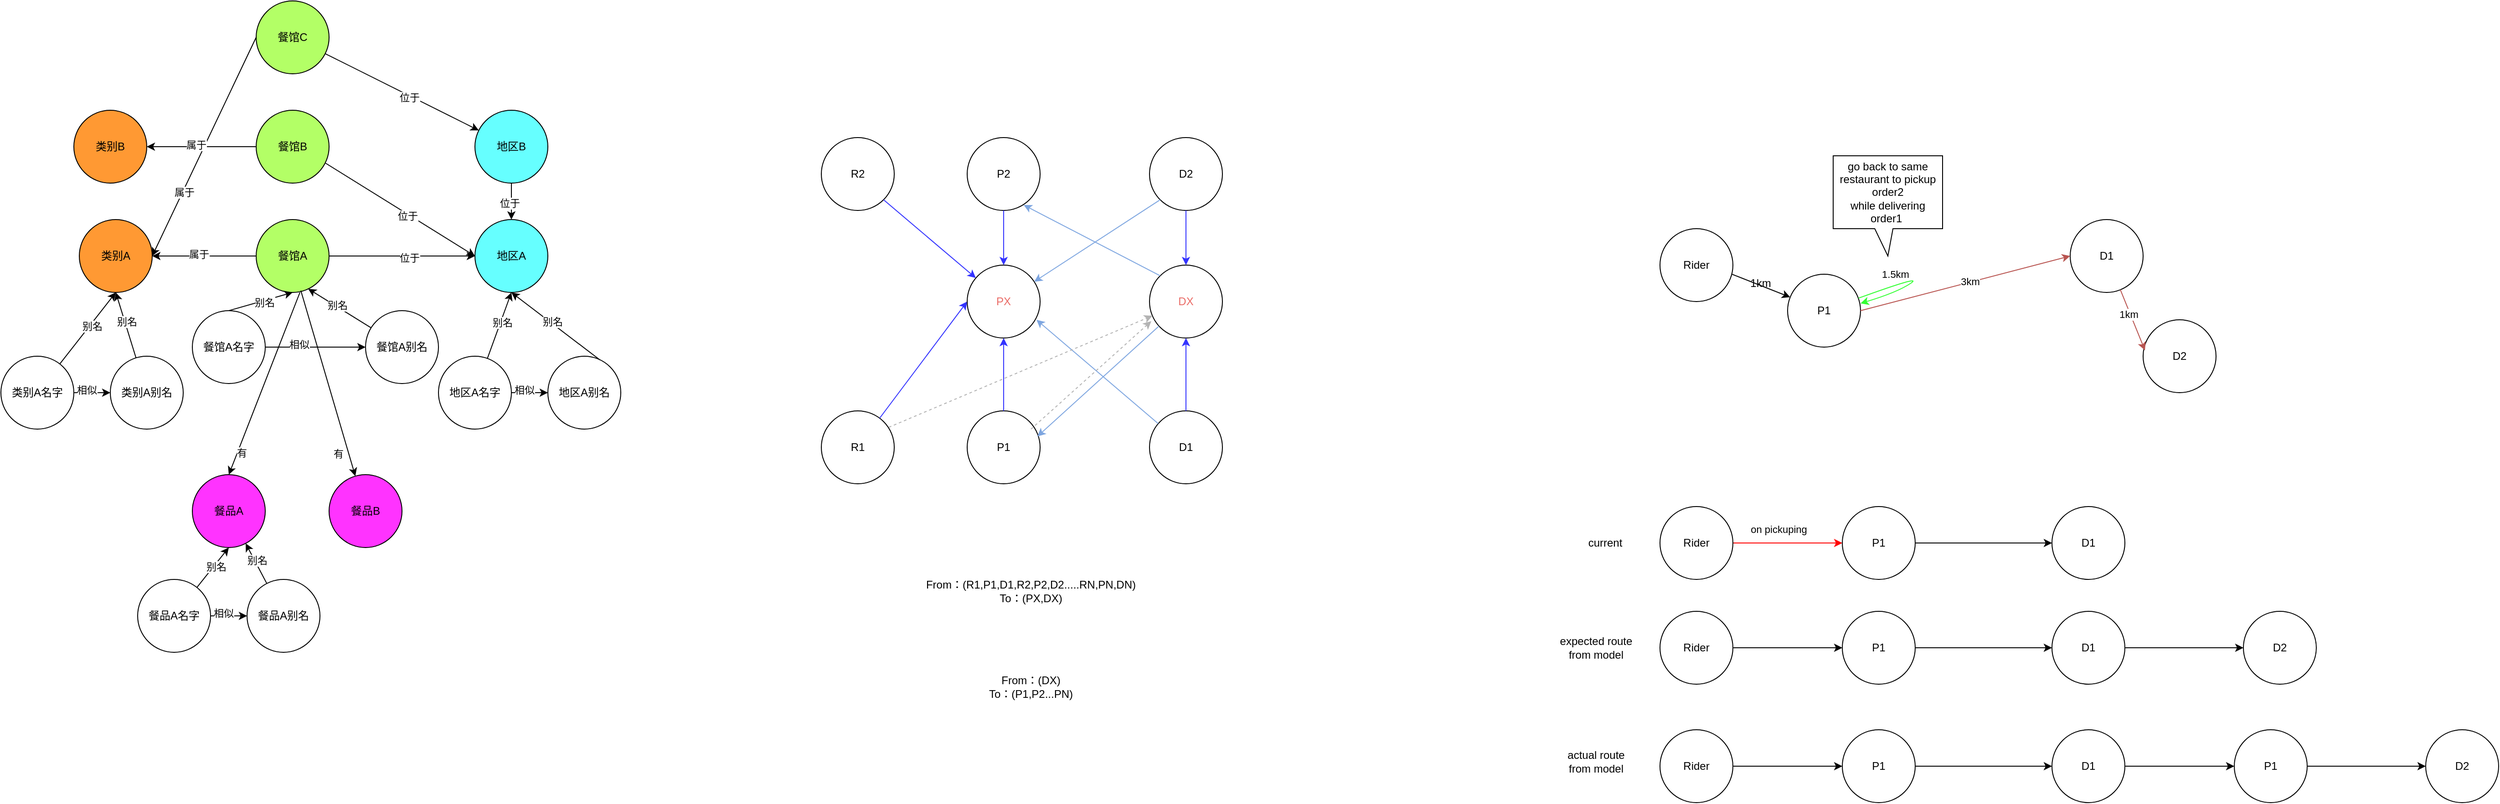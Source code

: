 <mxfile version="20.1.1" type="github" pages="4">
  <diagram id="Pxa_HsvwUJAu8bl7tLUJ" name="Page-1">
    <mxGraphModel dx="3667" dy="2044" grid="1" gridSize="10" guides="1" tooltips="1" connect="1" arrows="1" fold="1" page="1" pageScale="1" pageWidth="827" pageHeight="1169" math="0" shadow="0">
      <root>
        <mxCell id="0" />
        <mxCell id="1" parent="0" />
        <mxCell id="LpasKtyp6tE2UlahbmtJ-1" value="Rider" style="ellipse;whiteSpace=wrap;html=1;aspect=fixed;" parent="1" vertex="1">
          <mxGeometry x="80" y="240" width="80" height="80" as="geometry" />
        </mxCell>
        <mxCell id="LpasKtyp6tE2UlahbmtJ-2" value="P1" style="ellipse;whiteSpace=wrap;html=1;aspect=fixed;" parent="1" vertex="1">
          <mxGeometry x="220" y="290" width="80" height="80" as="geometry" />
        </mxCell>
        <mxCell id="LpasKtyp6tE2UlahbmtJ-3" value="D1" style="ellipse;whiteSpace=wrap;html=1;aspect=fixed;" parent="1" vertex="1">
          <mxGeometry x="530" y="230" width="80" height="80" as="geometry" />
        </mxCell>
        <mxCell id="LpasKtyp6tE2UlahbmtJ-4" value="D2" style="ellipse;whiteSpace=wrap;html=1;aspect=fixed;" parent="1" vertex="1">
          <mxGeometry x="610" y="340" width="80" height="80" as="geometry" />
        </mxCell>
        <mxCell id="LpasKtyp6tE2UlahbmtJ-5" value="" style="endArrow=classic;html=1;rounded=0;exitX=0.988;exitY=0.625;exitDx=0;exitDy=0;exitPerimeter=0;" parent="1" source="LpasKtyp6tE2UlahbmtJ-1" target="LpasKtyp6tE2UlahbmtJ-2" edge="1">
          <mxGeometry width="50" height="50" relative="1" as="geometry">
            <mxPoint x="140" y="470" as="sourcePoint" />
            <mxPoint x="190" y="420" as="targetPoint" />
          </mxGeometry>
        </mxCell>
        <mxCell id="LpasKtyp6tE2UlahbmtJ-6" value="1km&lt;br&gt;" style="text;html=1;align=center;verticalAlign=middle;resizable=0;points=[];autosize=1;strokeColor=none;fillColor=none;" parent="1" vertex="1">
          <mxGeometry x="170" y="290" width="40" height="20" as="geometry" />
        </mxCell>
        <mxCell id="LpasKtyp6tE2UlahbmtJ-7" value="" style="endArrow=classic;html=1;rounded=0;exitX=1;exitY=0.5;exitDx=0;exitDy=0;entryX=0;entryY=0.5;entryDx=0;entryDy=0;fillColor=#f8cecc;strokeColor=#B85450;" parent="1" source="LpasKtyp6tE2UlahbmtJ-2" target="LpasKtyp6tE2UlahbmtJ-3" edge="1">
          <mxGeometry width="50" height="50" relative="1" as="geometry">
            <mxPoint x="290" y="470" as="sourcePoint" />
            <mxPoint x="340" y="420" as="targetPoint" />
          </mxGeometry>
        </mxCell>
        <mxCell id="LpasKtyp6tE2UlahbmtJ-9" value="3km&lt;br&gt;" style="edgeLabel;html=1;align=center;verticalAlign=middle;resizable=0;points=[];" parent="LpasKtyp6tE2UlahbmtJ-7" vertex="1" connectable="0">
          <mxGeometry x="0.046" y="1" relative="1" as="geometry">
            <mxPoint as="offset" />
          </mxGeometry>
        </mxCell>
        <mxCell id="LpasKtyp6tE2UlahbmtJ-8" value="" style="endArrow=classic;html=1;rounded=0;entryX=0.025;entryY=0.419;entryDx=0;entryDy=0;entryPerimeter=0;strokeColor=#B85450;" parent="1" source="LpasKtyp6tE2UlahbmtJ-3" target="LpasKtyp6tE2UlahbmtJ-4" edge="1">
          <mxGeometry width="50" height="50" relative="1" as="geometry">
            <mxPoint x="310" y="340" as="sourcePoint" />
            <mxPoint x="540" y="280" as="targetPoint" />
          </mxGeometry>
        </mxCell>
        <mxCell id="LpasKtyp6tE2UlahbmtJ-18" value="1km" style="edgeLabel;html=1;align=center;verticalAlign=middle;resizable=0;points=[];" parent="LpasKtyp6tE2UlahbmtJ-8" vertex="1" connectable="0">
          <mxGeometry x="-0.234" y="-2" relative="1" as="geometry">
            <mxPoint as="offset" />
          </mxGeometry>
        </mxCell>
        <mxCell id="LpasKtyp6tE2UlahbmtJ-14" value="" style="curved=1;endArrow=classic;html=1;rounded=0;strokeColor=#33FF33;entryX=1;entryY=0.4;entryDx=0;entryDy=0;entryPerimeter=0;" parent="1" source="LpasKtyp6tE2UlahbmtJ-2" target="LpasKtyp6tE2UlahbmtJ-2" edge="1">
          <mxGeometry width="50" height="50" relative="1" as="geometry">
            <mxPoint x="360" y="190" as="sourcePoint" />
            <mxPoint x="340" y="300" as="targetPoint" />
            <Array as="points">
              <mxPoint x="370" y="290" />
              <mxPoint x="340" y="310" />
            </Array>
          </mxGeometry>
        </mxCell>
        <mxCell id="LpasKtyp6tE2UlahbmtJ-15" value="1.5km" style="edgeLabel;html=1;align=center;verticalAlign=middle;resizable=0;points=[];" parent="LpasKtyp6tE2UlahbmtJ-14" vertex="1" connectable="0">
          <mxGeometry x="-0.451" y="-1" relative="1" as="geometry">
            <mxPoint y="-13" as="offset" />
          </mxGeometry>
        </mxCell>
        <mxCell id="LpasKtyp6tE2UlahbmtJ-20" value="go back to same restaurant to pickup order2&lt;br&gt;while delivering order1&amp;nbsp;" style="shape=callout;whiteSpace=wrap;html=1;perimeter=calloutPerimeter;size=30;position=0.38;" parent="1" vertex="1">
          <mxGeometry x="270" y="160" width="120" height="110" as="geometry" />
        </mxCell>
        <mxCell id="yjZajM-eBpcmlw6yRqcr-3" style="edgeStyle=orthogonalEdgeStyle;rounded=0;orthogonalLoop=1;jettySize=auto;html=1;exitX=1;exitY=0.5;exitDx=0;exitDy=0;strokeColor=#FF0000;" parent="1" source="yjZajM-eBpcmlw6yRqcr-1" target="yjZajM-eBpcmlw6yRqcr-2" edge="1">
          <mxGeometry relative="1" as="geometry" />
        </mxCell>
        <mxCell id="yjZajM-eBpcmlw6yRqcr-27" value="on pickuping" style="edgeLabel;html=1;align=center;verticalAlign=middle;resizable=0;points=[];" parent="yjZajM-eBpcmlw6yRqcr-3" vertex="1" connectable="0">
          <mxGeometry x="-0.25" y="3" relative="1" as="geometry">
            <mxPoint x="5" y="-12" as="offset" />
          </mxGeometry>
        </mxCell>
        <mxCell id="yjZajM-eBpcmlw6yRqcr-1" value="Rider" style="ellipse;whiteSpace=wrap;html=1;aspect=fixed;" parent="1" vertex="1">
          <mxGeometry x="80" y="545" width="80" height="80" as="geometry" />
        </mxCell>
        <mxCell id="yjZajM-eBpcmlw6yRqcr-2" value="P1" style="ellipse;whiteSpace=wrap;html=1;aspect=fixed;" parent="1" vertex="1">
          <mxGeometry x="280" y="545" width="80" height="80" as="geometry" />
        </mxCell>
        <mxCell id="yjZajM-eBpcmlw6yRqcr-4" value="D1" style="ellipse;whiteSpace=wrap;html=1;aspect=fixed;" parent="1" vertex="1">
          <mxGeometry x="510" y="545" width="80" height="80" as="geometry" />
        </mxCell>
        <mxCell id="yjZajM-eBpcmlw6yRqcr-5" style="edgeStyle=orthogonalEdgeStyle;rounded=0;orthogonalLoop=1;jettySize=auto;html=1;exitX=1;exitY=0.5;exitDx=0;exitDy=0;entryX=0;entryY=0.5;entryDx=0;entryDy=0;" parent="1" source="yjZajM-eBpcmlw6yRqcr-2" target="yjZajM-eBpcmlw6yRqcr-4" edge="1">
          <mxGeometry relative="1" as="geometry">
            <mxPoint x="170" y="595" as="sourcePoint" />
            <mxPoint x="410" y="640" as="targetPoint" />
          </mxGeometry>
        </mxCell>
        <mxCell id="yjZajM-eBpcmlw6yRqcr-6" style="edgeStyle=orthogonalEdgeStyle;rounded=0;orthogonalLoop=1;jettySize=auto;html=1;exitX=1;exitY=0.5;exitDx=0;exitDy=0;" parent="1" source="yjZajM-eBpcmlw6yRqcr-7" target="yjZajM-eBpcmlw6yRqcr-8" edge="1">
          <mxGeometry relative="1" as="geometry" />
        </mxCell>
        <mxCell id="yjZajM-eBpcmlw6yRqcr-7" value="Rider" style="ellipse;whiteSpace=wrap;html=1;aspect=fixed;" parent="1" vertex="1">
          <mxGeometry x="80" y="660" width="80" height="80" as="geometry" />
        </mxCell>
        <mxCell id="yjZajM-eBpcmlw6yRqcr-8" value="P1" style="ellipse;whiteSpace=wrap;html=1;aspect=fixed;" parent="1" vertex="1">
          <mxGeometry x="280" y="660" width="80" height="80" as="geometry" />
        </mxCell>
        <mxCell id="yjZajM-eBpcmlw6yRqcr-13" style="edgeStyle=orthogonalEdgeStyle;rounded=0;orthogonalLoop=1;jettySize=auto;html=1;strokeColor=#000000;" parent="1" source="yjZajM-eBpcmlw6yRqcr-8" target="yjZajM-eBpcmlw6yRqcr-11" edge="1">
          <mxGeometry relative="1" as="geometry">
            <mxPoint x="370" y="700" as="sourcePoint" />
          </mxGeometry>
        </mxCell>
        <mxCell id="yjZajM-eBpcmlw6yRqcr-14" style="edgeStyle=orthogonalEdgeStyle;rounded=0;orthogonalLoop=1;jettySize=auto;html=1;exitX=1;exitY=0.5;exitDx=0;exitDy=0;strokeColor=#000000;" parent="1" source="yjZajM-eBpcmlw6yRqcr-11" target="yjZajM-eBpcmlw6yRqcr-12" edge="1">
          <mxGeometry relative="1" as="geometry" />
        </mxCell>
        <mxCell id="yjZajM-eBpcmlw6yRqcr-11" value="D1" style="ellipse;whiteSpace=wrap;html=1;aspect=fixed;" parent="1" vertex="1">
          <mxGeometry x="510" y="660" width="80" height="80" as="geometry" />
        </mxCell>
        <mxCell id="yjZajM-eBpcmlw6yRqcr-12" value="D2" style="ellipse;whiteSpace=wrap;html=1;aspect=fixed;" parent="1" vertex="1">
          <mxGeometry x="720" y="660" width="80" height="80" as="geometry" />
        </mxCell>
        <mxCell id="yjZajM-eBpcmlw6yRqcr-15" style="edgeStyle=orthogonalEdgeStyle;rounded=0;orthogonalLoop=1;jettySize=auto;html=1;exitX=1;exitY=0.5;exitDx=0;exitDy=0;" parent="1" source="yjZajM-eBpcmlw6yRqcr-16" target="yjZajM-eBpcmlw6yRqcr-17" edge="1">
          <mxGeometry relative="1" as="geometry" />
        </mxCell>
        <mxCell id="yjZajM-eBpcmlw6yRqcr-16" value="Rider" style="ellipse;whiteSpace=wrap;html=1;aspect=fixed;" parent="1" vertex="1">
          <mxGeometry x="80" y="790" width="80" height="80" as="geometry" />
        </mxCell>
        <mxCell id="yjZajM-eBpcmlw6yRqcr-17" value="P1" style="ellipse;whiteSpace=wrap;html=1;aspect=fixed;" parent="1" vertex="1">
          <mxGeometry x="280" y="790" width="80" height="80" as="geometry" />
        </mxCell>
        <mxCell id="yjZajM-eBpcmlw6yRqcr-18" style="edgeStyle=orthogonalEdgeStyle;rounded=0;orthogonalLoop=1;jettySize=auto;html=1;exitX=1;exitY=0.5;exitDx=0;exitDy=0;strokeColor=#000000;" parent="1" source="yjZajM-eBpcmlw6yRqcr-19" target="yjZajM-eBpcmlw6yRqcr-22" edge="1">
          <mxGeometry relative="1" as="geometry" />
        </mxCell>
        <mxCell id="yjZajM-eBpcmlw6yRqcr-19" value="D1" style="ellipse;whiteSpace=wrap;html=1;aspect=fixed;" parent="1" vertex="1">
          <mxGeometry x="510" y="790" width="80" height="80" as="geometry" />
        </mxCell>
        <mxCell id="yjZajM-eBpcmlw6yRqcr-20" style="edgeStyle=orthogonalEdgeStyle;rounded=0;orthogonalLoop=1;jettySize=auto;html=1;exitX=1;exitY=0.5;exitDx=0;exitDy=0;entryX=0;entryY=0.5;entryDx=0;entryDy=0;" parent="1" source="yjZajM-eBpcmlw6yRqcr-17" target="yjZajM-eBpcmlw6yRqcr-19" edge="1">
          <mxGeometry relative="1" as="geometry">
            <mxPoint x="170" y="840" as="sourcePoint" />
            <mxPoint x="410" y="885" as="targetPoint" />
          </mxGeometry>
        </mxCell>
        <mxCell id="yjZajM-eBpcmlw6yRqcr-21" style="edgeStyle=orthogonalEdgeStyle;rounded=0;orthogonalLoop=1;jettySize=auto;html=1;exitX=1;exitY=0.5;exitDx=0;exitDy=0;strokeColor=#000000;" parent="1" source="yjZajM-eBpcmlw6yRqcr-22" target="yjZajM-eBpcmlw6yRqcr-23" edge="1">
          <mxGeometry relative="1" as="geometry" />
        </mxCell>
        <mxCell id="yjZajM-eBpcmlw6yRqcr-22" value="P1" style="ellipse;whiteSpace=wrap;html=1;aspect=fixed;" parent="1" vertex="1">
          <mxGeometry x="710" y="790" width="80" height="80" as="geometry" />
        </mxCell>
        <mxCell id="yjZajM-eBpcmlw6yRqcr-23" value="D2" style="ellipse;whiteSpace=wrap;html=1;aspect=fixed;" parent="1" vertex="1">
          <mxGeometry x="920" y="790" width="80" height="80" as="geometry" />
        </mxCell>
        <mxCell id="yjZajM-eBpcmlw6yRqcr-24" value="expected route&lt;br&gt;from model" style="text;html=1;strokeColor=none;fillColor=none;align=center;verticalAlign=middle;whiteSpace=wrap;rounded=0;" parent="1" vertex="1">
          <mxGeometry x="-50" y="685" width="120" height="30" as="geometry" />
        </mxCell>
        <mxCell id="yjZajM-eBpcmlw6yRqcr-25" value="actual route &lt;br&gt;from model" style="text;html=1;strokeColor=none;fillColor=none;align=center;verticalAlign=middle;whiteSpace=wrap;rounded=0;" parent="1" vertex="1">
          <mxGeometry x="-40" y="810" width="100" height="30" as="geometry" />
        </mxCell>
        <mxCell id="yjZajM-eBpcmlw6yRqcr-26" value="current" style="text;html=1;strokeColor=none;fillColor=none;align=center;verticalAlign=middle;whiteSpace=wrap;rounded=0;" parent="1" vertex="1">
          <mxGeometry x="-10" y="570" width="60" height="30" as="geometry" />
        </mxCell>
        <mxCell id="lcxOxOympiDbaYxH-5cI-1" value="R1" style="ellipse;whiteSpace=wrap;html=1;aspect=fixed;" parent="1" vertex="1">
          <mxGeometry x="-840" y="440" width="80" height="80" as="geometry" />
        </mxCell>
        <mxCell id="lcxOxOympiDbaYxH-5cI-2" value="P1" style="ellipse;whiteSpace=wrap;html=1;aspect=fixed;" parent="1" vertex="1">
          <mxGeometry x="-680" y="440" width="80" height="80" as="geometry" />
        </mxCell>
        <mxCell id="lcxOxOympiDbaYxH-5cI-3" value="D1" style="ellipse;whiteSpace=wrap;html=1;aspect=fixed;" parent="1" vertex="1">
          <mxGeometry x="-480" y="440" width="80" height="80" as="geometry" />
        </mxCell>
        <mxCell id="lcxOxOympiDbaYxH-5cI-4" value="&lt;font color=&quot;#ea6b66&quot;&gt;DX&lt;/font&gt;" style="ellipse;whiteSpace=wrap;html=1;aspect=fixed;" parent="1" vertex="1">
          <mxGeometry x="-480" y="280" width="80" height="80" as="geometry" />
        </mxCell>
        <mxCell id="lcxOxOympiDbaYxH-5cI-5" value="" style="endArrow=classic;html=1;rounded=0;entryX=0;entryY=0.5;entryDx=0;entryDy=0;strokeColor=#3333FF;" parent="1" source="lcxOxOympiDbaYxH-5cI-1" target="lcxOxOympiDbaYxH-5cI-13" edge="1">
          <mxGeometry width="50" height="50" relative="1" as="geometry">
            <mxPoint x="-750" y="560" as="sourcePoint" />
            <mxPoint x="-700" y="510" as="targetPoint" />
          </mxGeometry>
        </mxCell>
        <mxCell id="lcxOxOympiDbaYxH-5cI-13" value="&lt;font color=&quot;#ea6b66&quot;&gt;PX&lt;/font&gt;" style="ellipse;whiteSpace=wrap;html=1;aspect=fixed;" parent="1" vertex="1">
          <mxGeometry x="-680" y="280" width="80" height="80" as="geometry" />
        </mxCell>
        <mxCell id="lcxOxOympiDbaYxH-5cI-14" value="" style="endArrow=classic;html=1;rounded=0;entryX=0.95;entryY=0.75;entryDx=0;entryDy=0;entryPerimeter=0;strokeColor=#7EA6E0;" parent="1" source="lcxOxOympiDbaYxH-5cI-3" target="lcxOxOympiDbaYxH-5cI-13" edge="1">
          <mxGeometry width="50" height="50" relative="1" as="geometry">
            <mxPoint x="-750" y="490" as="sourcePoint" />
            <mxPoint x="-670" y="490" as="targetPoint" />
          </mxGeometry>
        </mxCell>
        <mxCell id="lcxOxOympiDbaYxH-5cI-15" value="" style="endArrow=classic;html=1;rounded=0;entryX=0.963;entryY=0.35;entryDx=0;entryDy=0;entryPerimeter=0;fillColor=#7EA6E0;strokeColor=#7EA6E0;" parent="1" source="lcxOxOympiDbaYxH-5cI-4" target="lcxOxOympiDbaYxH-5cI-2" edge="1">
          <mxGeometry width="50" height="50" relative="1" as="geometry">
            <mxPoint x="-590" y="490" as="sourcePoint" />
            <mxPoint x="-470" y="490" as="targetPoint" />
          </mxGeometry>
        </mxCell>
        <mxCell id="lcxOxOympiDbaYxH-5cI-16" value="" style="endArrow=classic;html=1;rounded=0;entryX=0.5;entryY=1;entryDx=0;entryDy=0;strokeColor=#3333FF;" parent="1" source="lcxOxOympiDbaYxH-5cI-2" target="lcxOxOympiDbaYxH-5cI-13" edge="1">
          <mxGeometry width="50" height="50" relative="1" as="geometry">
            <mxPoint x="-590" y="490" as="sourcePoint" />
            <mxPoint x="-470" y="490" as="targetPoint" />
          </mxGeometry>
        </mxCell>
        <mxCell id="lcxOxOympiDbaYxH-5cI-17" value="" style="endArrow=classic;html=1;rounded=0;entryX=0.5;entryY=1;entryDx=0;entryDy=0;strokeColor=#3333FF;" parent="1" source="lcxOxOympiDbaYxH-5cI-3" target="lcxOxOympiDbaYxH-5cI-4" edge="1">
          <mxGeometry width="50" height="50" relative="1" as="geometry">
            <mxPoint x="-580" y="500" as="sourcePoint" />
            <mxPoint x="-460" y="500" as="targetPoint" />
          </mxGeometry>
        </mxCell>
        <mxCell id="lcxOxOympiDbaYxH-5cI-18" value="R2" style="ellipse;whiteSpace=wrap;html=1;aspect=fixed;" parent="1" vertex="1">
          <mxGeometry x="-840" y="140" width="80" height="80" as="geometry" />
        </mxCell>
        <mxCell id="lcxOxOympiDbaYxH-5cI-19" value="P2" style="ellipse;whiteSpace=wrap;html=1;aspect=fixed;" parent="1" vertex="1">
          <mxGeometry x="-680" y="140" width="80" height="80" as="geometry" />
        </mxCell>
        <mxCell id="lcxOxOympiDbaYxH-5cI-20" value="D2" style="ellipse;whiteSpace=wrap;html=1;aspect=fixed;" parent="1" vertex="1">
          <mxGeometry x="-480" y="140" width="80" height="80" as="geometry" />
        </mxCell>
        <mxCell id="lcxOxOympiDbaYxH-5cI-21" value="" style="endArrow=classic;html=1;rounded=0;exitX=1;exitY=1;exitDx=0;exitDy=0;strokeColor=#3333FF;" parent="1" source="lcxOxOympiDbaYxH-5cI-18" target="lcxOxOympiDbaYxH-5cI-13" edge="1">
          <mxGeometry width="50" height="50" relative="1" as="geometry">
            <mxPoint x="-766.0" y="458.0" as="sourcePoint" />
            <mxPoint x="-670" y="330" as="targetPoint" />
          </mxGeometry>
        </mxCell>
        <mxCell id="lcxOxOympiDbaYxH-5cI-22" value="" style="endArrow=classic;html=1;rounded=0;entryX=0.5;entryY=0;entryDx=0;entryDy=0;strokeColor=#3333FF;" parent="1" source="lcxOxOympiDbaYxH-5cI-19" target="lcxOxOympiDbaYxH-5cI-13" edge="1">
          <mxGeometry width="50" height="50" relative="1" as="geometry">
            <mxPoint x="-630" y="450" as="sourcePoint" />
            <mxPoint x="-630" y="370" as="targetPoint" />
          </mxGeometry>
        </mxCell>
        <mxCell id="lcxOxOympiDbaYxH-5cI-23" value="" style="endArrow=classic;html=1;rounded=0;strokeColor=#3333FF;" parent="1" target="lcxOxOympiDbaYxH-5cI-4" edge="1">
          <mxGeometry width="50" height="50" relative="1" as="geometry">
            <mxPoint x="-440" y="220" as="sourcePoint" />
            <mxPoint x="-630" y="290" as="targetPoint" />
          </mxGeometry>
        </mxCell>
        <mxCell id="lcxOxOympiDbaYxH-5cI-24" value="" style="endArrow=classic;html=1;rounded=0;exitX=0;exitY=0;exitDx=0;exitDy=0;entryX=0.775;entryY=0.925;entryDx=0;entryDy=0;entryPerimeter=0;strokeColor=#7EA6E0;" parent="1" source="lcxOxOympiDbaYxH-5cI-4" target="lcxOxOympiDbaYxH-5cI-19" edge="1">
          <mxGeometry width="50" height="50" relative="1" as="geometry">
            <mxPoint x="-430" y="230" as="sourcePoint" />
            <mxPoint x="-430" y="290" as="targetPoint" />
          </mxGeometry>
        </mxCell>
        <mxCell id="lcxOxOympiDbaYxH-5cI-25" value="" style="endArrow=classic;html=1;rounded=0;exitX=0;exitY=1;exitDx=0;exitDy=0;strokeColor=#7EA6E0;" parent="1" source="lcxOxOympiDbaYxH-5cI-20" target="lcxOxOympiDbaYxH-5cI-13" edge="1">
          <mxGeometry width="50" height="50" relative="1" as="geometry">
            <mxPoint x="-458.284" y="301.716" as="sourcePoint" />
            <mxPoint x="-608" y="224" as="targetPoint" />
          </mxGeometry>
        </mxCell>
        <mxCell id="lcxOxOympiDbaYxH-5cI-27" value="&lt;font color=&quot;#000000&quot;&gt;From：(R1,P1,D1,R2,P2,D2.....RN,PN,DN)&lt;br&gt;To：(PX,DX)&lt;br&gt;&lt;/font&gt;" style="text;html=1;strokeColor=none;fillColor=none;align=center;verticalAlign=middle;whiteSpace=wrap;rounded=0;fontColor=#EA6B66;" parent="1" vertex="1">
          <mxGeometry x="-870" y="585" width="520" height="105" as="geometry" />
        </mxCell>
        <mxCell id="lcxOxOympiDbaYxH-5cI-28" value="" style="endArrow=classic;html=1;rounded=0;strokeColor=#B3B3B3;dashed=1;" parent="1" target="lcxOxOympiDbaYxH-5cI-4" edge="1">
          <mxGeometry width="50" height="50" relative="1" as="geometry">
            <mxPoint x="-766.0" y="458.0" as="sourcePoint" />
            <mxPoint x="-670" y="330" as="targetPoint" />
          </mxGeometry>
        </mxCell>
        <mxCell id="lcxOxOympiDbaYxH-5cI-29" value="" style="endArrow=classic;html=1;rounded=0;fillColor=#7EA6E0;strokeColor=#B3B3B3;entryX=0.025;entryY=0.769;entryDx=0;entryDy=0;entryPerimeter=0;dashed=1;" parent="1" target="lcxOxOympiDbaYxH-5cI-4" edge="1">
          <mxGeometry width="50" height="50" relative="1" as="geometry">
            <mxPoint x="-610" y="460" as="sourcePoint" />
            <mxPoint x="-592.96" y="478" as="targetPoint" />
          </mxGeometry>
        </mxCell>
        <mxCell id="lcxOxOympiDbaYxH-5cI-30" value="&lt;font color=&quot;#000000&quot;&gt;From：(DX)&lt;br&gt;To：(P1,P2...PN)&lt;br&gt;&lt;/font&gt;" style="text;html=1;strokeColor=none;fillColor=none;align=center;verticalAlign=middle;whiteSpace=wrap;rounded=0;fontColor=#EA6B66;" parent="1" vertex="1">
          <mxGeometry x="-870" y="690" width="520" height="105" as="geometry" />
        </mxCell>
        <mxCell id="aZC4WHYjED7qaJhN-ZKi-1" value="餐馆A" style="ellipse;whiteSpace=wrap;html=1;aspect=fixed;fillColor=#B3FF66;" vertex="1" parent="1">
          <mxGeometry x="-1460" y="230" width="80" height="80" as="geometry" />
        </mxCell>
        <mxCell id="aZC4WHYjED7qaJhN-ZKi-2" value="餐馆A名字" style="ellipse;whiteSpace=wrap;html=1;aspect=fixed;" vertex="1" parent="1">
          <mxGeometry x="-1530" y="330" width="80" height="80" as="geometry" />
        </mxCell>
        <mxCell id="aZC4WHYjED7qaJhN-ZKi-3" value="餐馆A别名" style="ellipse;whiteSpace=wrap;html=1;aspect=fixed;" vertex="1" parent="1">
          <mxGeometry x="-1340" y="330" width="80" height="80" as="geometry" />
        </mxCell>
        <mxCell id="aZC4WHYjED7qaJhN-ZKi-5" value="" style="endArrow=classic;html=1;rounded=0;exitX=0.5;exitY=0;exitDx=0;exitDy=0;entryX=0.5;entryY=1;entryDx=0;entryDy=0;endFill=1;" edge="1" parent="1" source="aZC4WHYjED7qaJhN-ZKi-2" target="aZC4WHYjED7qaJhN-ZKi-1">
          <mxGeometry width="50" height="50" relative="1" as="geometry">
            <mxPoint x="-1080" y="370" as="sourcePoint" />
            <mxPoint x="-1030" y="320" as="targetPoint" />
          </mxGeometry>
        </mxCell>
        <mxCell id="aZC4WHYjED7qaJhN-ZKi-6" value="别名" style="edgeLabel;html=1;align=center;verticalAlign=middle;resizable=0;points=[];" vertex="1" connectable="0" parent="aZC4WHYjED7qaJhN-ZKi-5">
          <mxGeometry x="0.103" y="-2" relative="1" as="geometry">
            <mxPoint as="offset" />
          </mxGeometry>
        </mxCell>
        <mxCell id="aZC4WHYjED7qaJhN-ZKi-7" value="" style="endArrow=classic;html=1;rounded=0;endFill=1;entryX=0.713;entryY=0.95;entryDx=0;entryDy=0;entryPerimeter=0;" edge="1" parent="1" source="aZC4WHYjED7qaJhN-ZKi-3" target="aZC4WHYjED7qaJhN-ZKi-1">
          <mxGeometry width="50" height="50" relative="1" as="geometry">
            <mxPoint x="-1470" y="390" as="sourcePoint" />
            <mxPoint x="-1410" y="320" as="targetPoint" />
          </mxGeometry>
        </mxCell>
        <mxCell id="aZC4WHYjED7qaJhN-ZKi-8" value="别名" style="edgeLabel;html=1;align=center;verticalAlign=middle;resizable=0;points=[];" vertex="1" connectable="0" parent="aZC4WHYjED7qaJhN-ZKi-7">
          <mxGeometry x="0.103" y="-2" relative="1" as="geometry">
            <mxPoint as="offset" />
          </mxGeometry>
        </mxCell>
        <mxCell id="aZC4WHYjED7qaJhN-ZKi-9" value="地区A" style="ellipse;whiteSpace=wrap;html=1;aspect=fixed;fillColor=#66FFFF;" vertex="1" parent="1">
          <mxGeometry x="-1220" y="230" width="80" height="80" as="geometry" />
        </mxCell>
        <mxCell id="aZC4WHYjED7qaJhN-ZKi-10" value="" style="endArrow=classic;html=1;rounded=0;endFill=1;" edge="1" parent="1" source="aZC4WHYjED7qaJhN-ZKi-1" target="aZC4WHYjED7qaJhN-ZKi-9">
          <mxGeometry width="50" height="50" relative="1" as="geometry">
            <mxPoint x="-1470" y="390" as="sourcePoint" />
            <mxPoint x="-1410" y="320" as="targetPoint" />
          </mxGeometry>
        </mxCell>
        <mxCell id="aZC4WHYjED7qaJhN-ZKi-11" value="位于" style="edgeLabel;html=1;align=center;verticalAlign=middle;resizable=0;points=[];" vertex="1" connectable="0" parent="aZC4WHYjED7qaJhN-ZKi-10">
          <mxGeometry x="0.103" y="-2" relative="1" as="geometry">
            <mxPoint as="offset" />
          </mxGeometry>
        </mxCell>
        <mxCell id="aZC4WHYjED7qaJhN-ZKi-12" value="类别A" style="ellipse;whiteSpace=wrap;html=1;aspect=fixed;fillColor=#FF9933;" vertex="1" parent="1">
          <mxGeometry x="-1654" y="230" width="80" height="80" as="geometry" />
        </mxCell>
        <mxCell id="aZC4WHYjED7qaJhN-ZKi-14" value="" style="endArrow=classic;html=1;rounded=0;endFill=1;" edge="1" parent="1" source="aZC4WHYjED7qaJhN-ZKi-1" target="aZC4WHYjED7qaJhN-ZKi-12">
          <mxGeometry width="50" height="50" relative="1" as="geometry">
            <mxPoint x="-1370" y="280" as="sourcePoint" />
            <mxPoint x="-1200" y="280" as="targetPoint" />
          </mxGeometry>
        </mxCell>
        <mxCell id="aZC4WHYjED7qaJhN-ZKi-15" value="属于" style="edgeLabel;html=1;align=center;verticalAlign=middle;resizable=0;points=[];" vertex="1" connectable="0" parent="aZC4WHYjED7qaJhN-ZKi-14">
          <mxGeometry x="0.103" y="-2" relative="1" as="geometry">
            <mxPoint as="offset" />
          </mxGeometry>
        </mxCell>
        <mxCell id="aZC4WHYjED7qaJhN-ZKi-16" value="类别A名字" style="ellipse;whiteSpace=wrap;html=1;aspect=fixed;" vertex="1" parent="1">
          <mxGeometry x="-1740" y="380" width="80" height="80" as="geometry" />
        </mxCell>
        <mxCell id="aZC4WHYjED7qaJhN-ZKi-17" value="类别A别名" style="ellipse;whiteSpace=wrap;html=1;aspect=fixed;" vertex="1" parent="1">
          <mxGeometry x="-1620" y="380" width="80" height="80" as="geometry" />
        </mxCell>
        <mxCell id="aZC4WHYjED7qaJhN-ZKi-18" value="餐馆B" style="ellipse;whiteSpace=wrap;html=1;aspect=fixed;fillColor=#B3FF66;" vertex="1" parent="1">
          <mxGeometry x="-1460" y="110" width="80" height="80" as="geometry" />
        </mxCell>
        <mxCell id="aZC4WHYjED7qaJhN-ZKi-19" value="地区A名字" style="ellipse;whiteSpace=wrap;html=1;aspect=fixed;" vertex="1" parent="1">
          <mxGeometry x="-1260" y="380" width="80" height="80" as="geometry" />
        </mxCell>
        <mxCell id="aZC4WHYjED7qaJhN-ZKi-20" value="地区A别名" style="ellipse;whiteSpace=wrap;html=1;aspect=fixed;" vertex="1" parent="1">
          <mxGeometry x="-1140" y="380" width="80" height="80" as="geometry" />
        </mxCell>
        <mxCell id="aZC4WHYjED7qaJhN-ZKi-21" value="" style="endArrow=classic;html=1;rounded=0;endFill=1;exitX=0.95;exitY=0.725;exitDx=0;exitDy=0;exitPerimeter=0;entryX=0;entryY=0.5;entryDx=0;entryDy=0;" edge="1" parent="1" source="aZC4WHYjED7qaJhN-ZKi-18" target="aZC4WHYjED7qaJhN-ZKi-9">
          <mxGeometry width="50" height="50" relative="1" as="geometry">
            <mxPoint x="-1370" y="280" as="sourcePoint" />
            <mxPoint x="-1210" y="270" as="targetPoint" />
          </mxGeometry>
        </mxCell>
        <mxCell id="aZC4WHYjED7qaJhN-ZKi-22" value="位于" style="edgeLabel;html=1;align=center;verticalAlign=middle;resizable=0;points=[];" vertex="1" connectable="0" parent="aZC4WHYjED7qaJhN-ZKi-21">
          <mxGeometry x="0.103" y="-2" relative="1" as="geometry">
            <mxPoint as="offset" />
          </mxGeometry>
        </mxCell>
        <mxCell id="aZC4WHYjED7qaJhN-ZKi-23" value="餐馆C" style="ellipse;whiteSpace=wrap;html=1;aspect=fixed;fillColor=#B3FF66;" vertex="1" parent="1">
          <mxGeometry x="-1460" y="-10" width="80" height="80" as="geometry" />
        </mxCell>
        <mxCell id="aZC4WHYjED7qaJhN-ZKi-24" value="地区B" style="ellipse;whiteSpace=wrap;html=1;aspect=fixed;fillColor=#66FFFF;" vertex="1" parent="1">
          <mxGeometry x="-1220" y="110" width="80" height="80" as="geometry" />
        </mxCell>
        <mxCell id="aZC4WHYjED7qaJhN-ZKi-25" value="" style="endArrow=classic;html=1;rounded=0;endFill=1;" edge="1" parent="1" source="aZC4WHYjED7qaJhN-ZKi-23" target="aZC4WHYjED7qaJhN-ZKi-24">
          <mxGeometry width="50" height="50" relative="1" as="geometry">
            <mxPoint x="-1374" y="178" as="sourcePoint" />
            <mxPoint x="-1200" y="280" as="targetPoint" />
          </mxGeometry>
        </mxCell>
        <mxCell id="aZC4WHYjED7qaJhN-ZKi-26" value="位于" style="edgeLabel;html=1;align=center;verticalAlign=middle;resizable=0;points=[];" vertex="1" connectable="0" parent="aZC4WHYjED7qaJhN-ZKi-25">
          <mxGeometry x="0.103" y="-2" relative="1" as="geometry">
            <mxPoint as="offset" />
          </mxGeometry>
        </mxCell>
        <mxCell id="aZC4WHYjED7qaJhN-ZKi-27" value="" style="endArrow=classic;html=1;rounded=0;endFill=1;exitX=0;exitY=0.5;exitDx=0;exitDy=0;entryX=1;entryY=0.5;entryDx=0;entryDy=0;" edge="1" parent="1" source="aZC4WHYjED7qaJhN-ZKi-23" target="aZC4WHYjED7qaJhN-ZKi-12">
          <mxGeometry width="50" height="50" relative="1" as="geometry">
            <mxPoint x="-1450" y="280" as="sourcePoint" />
            <mxPoint x="-1564" y="280" as="targetPoint" />
          </mxGeometry>
        </mxCell>
        <mxCell id="aZC4WHYjED7qaJhN-ZKi-28" value="属于" style="edgeLabel;html=1;align=center;verticalAlign=middle;resizable=0;points=[];" vertex="1" connectable="0" parent="aZC4WHYjED7qaJhN-ZKi-27">
          <mxGeometry x="0.103" y="-2" relative="1" as="geometry">
            <mxPoint x="-15" y="38" as="offset" />
          </mxGeometry>
        </mxCell>
        <mxCell id="aZC4WHYjED7qaJhN-ZKi-29" value="类别B" style="ellipse;whiteSpace=wrap;html=1;aspect=fixed;fillColor=#FF9933;" vertex="1" parent="1">
          <mxGeometry x="-1660" y="110" width="80" height="80" as="geometry" />
        </mxCell>
        <mxCell id="aZC4WHYjED7qaJhN-ZKi-30" value="" style="endArrow=classic;html=1;rounded=0;endFill=1;exitX=0;exitY=0.5;exitDx=0;exitDy=0;" edge="1" parent="1" source="aZC4WHYjED7qaJhN-ZKi-18" target="aZC4WHYjED7qaJhN-ZKi-29">
          <mxGeometry width="50" height="50" relative="1" as="geometry">
            <mxPoint x="-1450" y="280" as="sourcePoint" />
            <mxPoint x="-1564" y="280" as="targetPoint" />
          </mxGeometry>
        </mxCell>
        <mxCell id="aZC4WHYjED7qaJhN-ZKi-31" value="属于" style="edgeLabel;html=1;align=center;verticalAlign=middle;resizable=0;points=[];" vertex="1" connectable="0" parent="aZC4WHYjED7qaJhN-ZKi-30">
          <mxGeometry x="0.103" y="-2" relative="1" as="geometry">
            <mxPoint as="offset" />
          </mxGeometry>
        </mxCell>
        <mxCell id="aZC4WHYjED7qaJhN-ZKi-32" value="" style="endArrow=classic;html=1;rounded=0;endFill=1;entryX=0.5;entryY=1;entryDx=0;entryDy=0;exitX=0.713;exitY=0.05;exitDx=0;exitDy=0;exitPerimeter=0;" edge="1" parent="1" source="aZC4WHYjED7qaJhN-ZKi-20" target="aZC4WHYjED7qaJhN-ZKi-9">
          <mxGeometry width="50" height="50" relative="1" as="geometry">
            <mxPoint x="-1356.986" y="393.785" as="sourcePoint" />
            <mxPoint x="-1393.085" y="316.247" as="targetPoint" />
          </mxGeometry>
        </mxCell>
        <mxCell id="aZC4WHYjED7qaJhN-ZKi-33" value="别名" style="edgeLabel;html=1;align=center;verticalAlign=middle;resizable=0;points=[];" vertex="1" connectable="0" parent="aZC4WHYjED7qaJhN-ZKi-32">
          <mxGeometry x="0.103" y="-2" relative="1" as="geometry">
            <mxPoint as="offset" />
          </mxGeometry>
        </mxCell>
        <mxCell id="aZC4WHYjED7qaJhN-ZKi-34" value="" style="endArrow=classic;html=1;rounded=0;endFill=1;entryX=0.5;entryY=1;entryDx=0;entryDy=0;" edge="1" parent="1" source="aZC4WHYjED7qaJhN-ZKi-19" target="aZC4WHYjED7qaJhN-ZKi-9">
          <mxGeometry width="50" height="50" relative="1" as="geometry">
            <mxPoint x="-1346.986" y="403.785" as="sourcePoint" />
            <mxPoint x="-1383.085" y="326.247" as="targetPoint" />
          </mxGeometry>
        </mxCell>
        <mxCell id="aZC4WHYjED7qaJhN-ZKi-35" value="别名" style="edgeLabel;html=1;align=center;verticalAlign=middle;resizable=0;points=[];" vertex="1" connectable="0" parent="aZC4WHYjED7qaJhN-ZKi-34">
          <mxGeometry x="0.103" y="-2" relative="1" as="geometry">
            <mxPoint as="offset" />
          </mxGeometry>
        </mxCell>
        <mxCell id="aZC4WHYjED7qaJhN-ZKi-36" value="" style="endArrow=classic;html=1;rounded=0;endFill=1;entryX=0.5;entryY=1;entryDx=0;entryDy=0;" edge="1" parent="1" source="aZC4WHYjED7qaJhN-ZKi-17" target="aZC4WHYjED7qaJhN-ZKi-12">
          <mxGeometry width="50" height="50" relative="1" as="geometry">
            <mxPoint x="-1336.986" y="413.785" as="sourcePoint" />
            <mxPoint x="-1373.085" y="336.247" as="targetPoint" />
          </mxGeometry>
        </mxCell>
        <mxCell id="aZC4WHYjED7qaJhN-ZKi-37" value="别名" style="edgeLabel;html=1;align=center;verticalAlign=middle;resizable=0;points=[];" vertex="1" connectable="0" parent="aZC4WHYjED7qaJhN-ZKi-36">
          <mxGeometry x="0.103" y="-2" relative="1" as="geometry">
            <mxPoint as="offset" />
          </mxGeometry>
        </mxCell>
        <mxCell id="aZC4WHYjED7qaJhN-ZKi-38" value="" style="endArrow=classic;html=1;rounded=0;endFill=1;entryX=0.5;entryY=1;entryDx=0;entryDy=0;" edge="1" parent="1" source="aZC4WHYjED7qaJhN-ZKi-16" target="aZC4WHYjED7qaJhN-ZKi-12">
          <mxGeometry width="50" height="50" relative="1" as="geometry">
            <mxPoint x="-1326.986" y="423.785" as="sourcePoint" />
            <mxPoint x="-1363.085" y="346.247" as="targetPoint" />
          </mxGeometry>
        </mxCell>
        <mxCell id="aZC4WHYjED7qaJhN-ZKi-39" value="别名" style="edgeLabel;html=1;align=center;verticalAlign=middle;resizable=0;points=[];" vertex="1" connectable="0" parent="aZC4WHYjED7qaJhN-ZKi-38">
          <mxGeometry x="0.103" y="-2" relative="1" as="geometry">
            <mxPoint as="offset" />
          </mxGeometry>
        </mxCell>
        <mxCell id="aZC4WHYjED7qaJhN-ZKi-40" value="餐品A" style="ellipse;whiteSpace=wrap;html=1;aspect=fixed;fillColor=#FF33FF;" vertex="1" parent="1">
          <mxGeometry x="-1530" y="510" width="80" height="80" as="geometry" />
        </mxCell>
        <mxCell id="aZC4WHYjED7qaJhN-ZKi-41" value="餐品B" style="ellipse;whiteSpace=wrap;html=1;aspect=fixed;fillColor=#FF33FF;" vertex="1" parent="1">
          <mxGeometry x="-1380" y="510" width="80" height="80" as="geometry" />
        </mxCell>
        <mxCell id="aZC4WHYjED7qaJhN-ZKi-43" value="" style="endArrow=classic;html=1;rounded=0;entryX=0.5;entryY=0;entryDx=0;entryDy=0;endFill=1;exitX=0.6;exitY=1;exitDx=0;exitDy=0;exitPerimeter=0;" edge="1" parent="1" source="aZC4WHYjED7qaJhN-ZKi-1" target="aZC4WHYjED7qaJhN-ZKi-40">
          <mxGeometry width="50" height="50" relative="1" as="geometry">
            <mxPoint x="-1460" y="390" as="sourcePoint" />
            <mxPoint x="-1410" y="320" as="targetPoint" />
          </mxGeometry>
        </mxCell>
        <mxCell id="aZC4WHYjED7qaJhN-ZKi-44" value="有" style="edgeLabel;html=1;align=center;verticalAlign=middle;resizable=0;points=[];" vertex="1" connectable="0" parent="aZC4WHYjED7qaJhN-ZKi-43">
          <mxGeometry x="0.103" y="-2" relative="1" as="geometry">
            <mxPoint x="-19" y="66" as="offset" />
          </mxGeometry>
        </mxCell>
        <mxCell id="aZC4WHYjED7qaJhN-ZKi-45" value="" style="endArrow=classic;html=1;rounded=0;endFill=1;exitX=0.613;exitY=0.975;exitDx=0;exitDy=0;exitPerimeter=0;" edge="1" parent="1" source="aZC4WHYjED7qaJhN-ZKi-1" target="aZC4WHYjED7qaJhN-ZKi-41">
          <mxGeometry width="50" height="50" relative="1" as="geometry">
            <mxPoint x="-1402" y="320" as="sourcePoint" />
            <mxPoint x="-1480" y="520" as="targetPoint" />
          </mxGeometry>
        </mxCell>
        <mxCell id="aZC4WHYjED7qaJhN-ZKi-46" value="有" style="edgeLabel;html=1;align=center;verticalAlign=middle;resizable=0;points=[];" vertex="1" connectable="0" parent="aZC4WHYjED7qaJhN-ZKi-45">
          <mxGeometry x="0.103" y="-2" relative="1" as="geometry">
            <mxPoint x="10" y="66" as="offset" />
          </mxGeometry>
        </mxCell>
        <mxCell id="aZC4WHYjED7qaJhN-ZKi-47" value="餐品A名字" style="ellipse;whiteSpace=wrap;html=1;aspect=fixed;" vertex="1" parent="1">
          <mxGeometry x="-1590" y="625" width="80" height="80" as="geometry" />
        </mxCell>
        <mxCell id="aZC4WHYjED7qaJhN-ZKi-48" value="餐品A别名" style="ellipse;whiteSpace=wrap;html=1;aspect=fixed;" vertex="1" parent="1">
          <mxGeometry x="-1470" y="625" width="80" height="80" as="geometry" />
        </mxCell>
        <mxCell id="aZC4WHYjED7qaJhN-ZKi-49" value="" style="endArrow=classic;html=1;rounded=0;endFill=1;" edge="1" parent="1" source="aZC4WHYjED7qaJhN-ZKi-48" target="aZC4WHYjED7qaJhN-ZKi-40">
          <mxGeometry width="50" height="50" relative="1" as="geometry">
            <mxPoint x="-1323.883" y="358.74" as="sourcePoint" />
            <mxPoint x="-1392.96" y="316" as="targetPoint" />
          </mxGeometry>
        </mxCell>
        <mxCell id="aZC4WHYjED7qaJhN-ZKi-50" value="别名" style="edgeLabel;html=1;align=center;verticalAlign=middle;resizable=0;points=[];" vertex="1" connectable="0" parent="aZC4WHYjED7qaJhN-ZKi-49">
          <mxGeometry x="0.103" y="-2" relative="1" as="geometry">
            <mxPoint as="offset" />
          </mxGeometry>
        </mxCell>
        <mxCell id="aZC4WHYjED7qaJhN-ZKi-51" value="" style="endArrow=classic;html=1;rounded=0;endFill=1;entryX=0.5;entryY=1;entryDx=0;entryDy=0;" edge="1" parent="1" source="aZC4WHYjED7qaJhN-ZKi-47" target="aZC4WHYjED7qaJhN-ZKi-40">
          <mxGeometry width="50" height="50" relative="1" as="geometry">
            <mxPoint x="-1430.892" y="640.89" as="sourcePoint" />
            <mxPoint x="-1459.202" y="594.168" as="targetPoint" />
          </mxGeometry>
        </mxCell>
        <mxCell id="aZC4WHYjED7qaJhN-ZKi-52" value="别名" style="edgeLabel;html=1;align=center;verticalAlign=middle;resizable=0;points=[];" vertex="1" connectable="0" parent="aZC4WHYjED7qaJhN-ZKi-51">
          <mxGeometry x="0.103" y="-2" relative="1" as="geometry">
            <mxPoint as="offset" />
          </mxGeometry>
        </mxCell>
        <mxCell id="aZC4WHYjED7qaJhN-ZKi-53" value="" style="endArrow=classic;html=1;rounded=0;endFill=1;" edge="1" parent="1" source="aZC4WHYjED7qaJhN-ZKi-2" target="aZC4WHYjED7qaJhN-ZKi-3">
          <mxGeometry width="50" height="50" relative="1" as="geometry">
            <mxPoint x="-1402" y="320" as="sourcePoint" />
            <mxPoint x="-1480" y="520" as="targetPoint" />
          </mxGeometry>
        </mxCell>
        <mxCell id="aZC4WHYjED7qaJhN-ZKi-55" value="相似" style="edgeLabel;html=1;align=center;verticalAlign=middle;resizable=0;points=[];" vertex="1" connectable="0" parent="aZC4WHYjED7qaJhN-ZKi-53">
          <mxGeometry x="-0.327" y="3" relative="1" as="geometry">
            <mxPoint as="offset" />
          </mxGeometry>
        </mxCell>
        <mxCell id="aZC4WHYjED7qaJhN-ZKi-56" value="" style="endArrow=classic;html=1;rounded=0;endFill=1;exitX=1;exitY=0.5;exitDx=0;exitDy=0;" edge="1" parent="1" source="aZC4WHYjED7qaJhN-ZKi-19" target="aZC4WHYjED7qaJhN-ZKi-20">
          <mxGeometry width="50" height="50" relative="1" as="geometry">
            <mxPoint x="-1440" y="380" as="sourcePoint" />
            <mxPoint x="-1330" y="380" as="targetPoint" />
          </mxGeometry>
        </mxCell>
        <mxCell id="aZC4WHYjED7qaJhN-ZKi-58" value="相似" style="edgeLabel;html=1;align=center;verticalAlign=middle;resizable=0;points=[];" vertex="1" connectable="0" parent="aZC4WHYjED7qaJhN-ZKi-56">
          <mxGeometry x="-0.327" y="3" relative="1" as="geometry">
            <mxPoint as="offset" />
          </mxGeometry>
        </mxCell>
        <mxCell id="aZC4WHYjED7qaJhN-ZKi-59" value="" style="endArrow=classic;html=1;rounded=0;endFill=1;" edge="1" parent="1" source="aZC4WHYjED7qaJhN-ZKi-47" target="aZC4WHYjED7qaJhN-ZKi-48">
          <mxGeometry width="50" height="50" relative="1" as="geometry">
            <mxPoint x="-1430" y="390" as="sourcePoint" />
            <mxPoint x="-1320" y="390" as="targetPoint" />
          </mxGeometry>
        </mxCell>
        <mxCell id="aZC4WHYjED7qaJhN-ZKi-61" value="相似" style="edgeLabel;html=1;align=center;verticalAlign=middle;resizable=0;points=[];" vertex="1" connectable="0" parent="aZC4WHYjED7qaJhN-ZKi-59">
          <mxGeometry x="-0.327" y="3" relative="1" as="geometry">
            <mxPoint as="offset" />
          </mxGeometry>
        </mxCell>
        <mxCell id="aZC4WHYjED7qaJhN-ZKi-64" value="" style="endArrow=classic;html=1;rounded=0;endFill=1;" edge="1" parent="1" source="aZC4WHYjED7qaJhN-ZKi-16" target="aZC4WHYjED7qaJhN-ZKi-17">
          <mxGeometry width="50" height="50" relative="1" as="geometry">
            <mxPoint x="-1440" y="380" as="sourcePoint" />
            <mxPoint x="-1330" y="380" as="targetPoint" />
          </mxGeometry>
        </mxCell>
        <mxCell id="aZC4WHYjED7qaJhN-ZKi-65" value="相似" style="edgeLabel;html=1;align=center;verticalAlign=middle;resizable=0;points=[];" vertex="1" connectable="0" parent="aZC4WHYjED7qaJhN-ZKi-64">
          <mxGeometry x="-0.327" y="3" relative="1" as="geometry">
            <mxPoint as="offset" />
          </mxGeometry>
        </mxCell>
        <mxCell id="aZC4WHYjED7qaJhN-ZKi-66" value="" style="endArrow=classic;html=1;rounded=0;endFill=1;" edge="1" parent="1" source="aZC4WHYjED7qaJhN-ZKi-24" target="aZC4WHYjED7qaJhN-ZKi-9">
          <mxGeometry width="50" height="50" relative="1" as="geometry">
            <mxPoint x="-1370" y="280" as="sourcePoint" />
            <mxPoint x="-1210" y="280" as="targetPoint" />
          </mxGeometry>
        </mxCell>
        <mxCell id="aZC4WHYjED7qaJhN-ZKi-67" value="位于" style="edgeLabel;html=1;align=center;verticalAlign=middle;resizable=0;points=[];" vertex="1" connectable="0" parent="aZC4WHYjED7qaJhN-ZKi-66">
          <mxGeometry x="0.103" y="-2" relative="1" as="geometry">
            <mxPoint as="offset" />
          </mxGeometry>
        </mxCell>
      </root>
    </mxGraphModel>
  </diagram>
  <diagram id="I0z53oeAs94JYMY7PHVz" name="Pricing List">
    <mxGraphModel dx="1183" dy="611" grid="1" gridSize="10" guides="1" tooltips="1" connect="1" arrows="1" fold="1" page="1" pageScale="1" pageWidth="827" pageHeight="1169" math="0" shadow="0">
      <root>
        <mxCell id="0" />
        <mxCell id="1" parent="0" />
        <mxCell id="BQIyA2aNrXh1K0fO1Abx-51" value="" style="strokeWidth=1;shadow=0;dashed=0;align=center;html=1;shape=mxgraph.mockup.containers.browserWindow;rSize=0;strokeColor=#666666;strokeColor2=#008cff;strokeColor3=#c4c4c4;mainText=,;recursiveResize=0;fontColor=#000000;" vertex="1" parent="1">
          <mxGeometry x="80" y="20" width="830" height="555" as="geometry" />
        </mxCell>
        <mxCell id="BQIyA2aNrXh1K0fO1Abx-52" value="Simulation&amp;nbsp;" style="strokeWidth=1;shadow=0;dashed=0;align=center;html=1;shape=mxgraph.mockup.containers.anchor;fontSize=17;fontColor=#666666;align=left;" vertex="1" parent="BQIyA2aNrXh1K0fO1Abx-51">
          <mxGeometry x="60" y="12" width="110" height="26" as="geometry" />
        </mxCell>
        <mxCell id="BQIyA2aNrXh1K0fO1Abx-53" value="https://www.simulation.io" style="strokeWidth=1;shadow=0;dashed=0;align=center;html=1;shape=mxgraph.mockup.containers.anchor;rSize=0;fontSize=17;fontColor=#666666;align=left;" vertex="1" parent="BQIyA2aNrXh1K0fO1Abx-51">
          <mxGeometry x="130" y="60" width="250" height="26" as="geometry" />
        </mxCell>
        <mxCell id="BQIyA2aNrXh1K0fO1Abx-72" value="&lt;font color=&quot;#000000&quot;&gt;Pricing Scheme&lt;/font&gt;" style="html=1;shadow=0;dashed=0;shape=mxgraph.bootstrap.rrect;rSize=5;strokeColor=none;strokeWidth=1;fillColor=none;fontColor=#0085FC;whiteSpace=wrap;align=center;verticalAlign=middle;spacingLeft=0;fontStyle=0;fontSize=16;spacing=5;" vertex="1" parent="BQIyA2aNrXh1K0fO1Abx-51">
          <mxGeometry x="10" y="180" width="150" height="20" as="geometry" />
        </mxCell>
        <mxCell id="BQIyA2aNrXh1K0fO1Abx-16" value="+ Create" style="html=1;shadow=0;dashed=0;shape=mxgraph.bootstrap.rrect;rSize=5;strokeColor=none;strokeWidth=1;fillColor=#33A64C;fontColor=#FFFFFF;whiteSpace=wrap;align=center;verticalAlign=middle;spacingLeft=0;fontStyle=0;fontSize=16;spacing=5;" vertex="1" parent="BQIyA2aNrXh1K0fO1Abx-51">
          <mxGeometry x="720" y="180" width="90" height="25" as="geometry" />
        </mxCell>
        <mxCell id="BQIyA2aNrXh1K0fO1Abx-38" value="" style="shape=table;html=1;whiteSpace=wrap;startSize=0;container=1;collapsible=0;childLayout=tableLayout;columnLines=0;rowLines=0;fontColor=#33A64C;" vertex="1" parent="BQIyA2aNrXh1K0fO1Abx-51">
          <mxGeometry x="10" y="212" width="800" height="298" as="geometry" />
        </mxCell>
        <mxCell id="BQIyA2aNrXh1K0fO1Abx-39" value="" style="shape=tableRow;horizontal=0;startSize=0;swimlaneHead=0;swimlaneBody=0;top=0;left=0;bottom=0;right=0;collapsible=0;dropTarget=0;fillColor=none;points=[[0,0.5],[1,0.5]];portConstraint=eastwest;fontColor=#33A64C;" vertex="1" parent="BQIyA2aNrXh1K0fO1Abx-38">
          <mxGeometry width="800" height="43" as="geometry" />
        </mxCell>
        <mxCell id="BQIyA2aNrXh1K0fO1Abx-40" value="Region" style="shape=partialRectangle;html=1;whiteSpace=wrap;connectable=0;fillColor=none;top=0;left=0;bottom=0;right=0;overflow=hidden;fontSize=12;fontColor=#33A64C;" vertex="1" parent="BQIyA2aNrXh1K0fO1Abx-39">
          <mxGeometry width="133" height="43" as="geometry">
            <mxRectangle width="133" height="43" as="alternateBounds" />
          </mxGeometry>
        </mxCell>
        <mxCell id="BQIyA2aNrXh1K0fO1Abx-41" value="Wage for 1st/single Order" style="shape=partialRectangle;html=1;whiteSpace=wrap;connectable=0;fillColor=none;top=0;left=0;bottom=0;right=0;overflow=hidden;fontSize=12;fontColor=#33A64C;" vertex="1" parent="BQIyA2aNrXh1K0fO1Abx-39">
          <mxGeometry x="133" width="134" height="43" as="geometry">
            <mxRectangle width="134" height="43" as="alternateBounds" />
          </mxGeometry>
        </mxCell>
        <mxCell id="BQIyA2aNrXh1K0fO1Abx-42" value="Wage radio for 2nd Order" style="shape=partialRectangle;html=1;whiteSpace=wrap;connectable=0;fillColor=none;top=0;left=0;bottom=0;right=0;overflow=hidden;fontSize=12;fontColor=#33A64C;" vertex="1" parent="BQIyA2aNrXh1K0fO1Abx-39">
          <mxGeometry x="267" width="133" height="43" as="geometry">
            <mxRectangle width="133" height="43" as="alternateBounds" />
          </mxGeometry>
        </mxCell>
        <mxCell id="BQIyA2aNrXh1K0fO1Abx-63" value="Wage radio for 3rd Order" style="shape=partialRectangle;html=1;whiteSpace=wrap;connectable=0;fillColor=none;top=0;left=0;bottom=0;right=0;overflow=hidden;fontSize=12;fontColor=#33A64C;" vertex="1" parent="BQIyA2aNrXh1K0fO1Abx-39">
          <mxGeometry x="400" width="133" height="43" as="geometry">
            <mxRectangle width="133" height="43" as="alternateBounds" />
          </mxGeometry>
        </mxCell>
        <mxCell id="BQIyA2aNrXh1K0fO1Abx-66" value="Flat Bonus per Oder" style="shape=partialRectangle;html=1;whiteSpace=wrap;connectable=0;fillColor=none;top=0;left=0;bottom=0;right=0;overflow=hidden;fontSize=12;fontColor=#33A64C;" vertex="1" parent="BQIyA2aNrXh1K0fO1Abx-39">
          <mxGeometry x="533" width="134" height="43" as="geometry">
            <mxRectangle width="134" height="43" as="alternateBounds" />
          </mxGeometry>
        </mxCell>
        <mxCell id="BQIyA2aNrXh1K0fO1Abx-69" style="shape=partialRectangle;html=1;whiteSpace=wrap;connectable=0;fillColor=none;top=0;left=0;bottom=0;right=0;overflow=hidden;fontSize=12;fontColor=#33A64C;" vertex="1" parent="BQIyA2aNrXh1K0fO1Abx-39">
          <mxGeometry x="667" width="133" height="43" as="geometry">
            <mxRectangle width="133" height="43" as="alternateBounds" />
          </mxGeometry>
        </mxCell>
        <mxCell id="BQIyA2aNrXh1K0fO1Abx-43" value="" style="shape=tableRow;horizontal=0;startSize=0;swimlaneHead=0;swimlaneBody=0;top=0;left=0;bottom=0;right=0;collapsible=0;dropTarget=0;fillColor=none;points=[[0,0.5],[1,0.5]];portConstraint=eastwest;fontColor=#33A64C;" vertex="1" parent="BQIyA2aNrXh1K0fO1Abx-38">
          <mxGeometry y="43" width="800" height="42" as="geometry" />
        </mxCell>
        <mxCell id="BQIyA2aNrXh1K0fO1Abx-44" value="LOEI" style="shape=partialRectangle;html=1;whiteSpace=wrap;connectable=0;fillColor=none;top=0;left=0;bottom=0;right=0;overflow=hidden;fontSize=12;fontColor=#33A64C;" vertex="1" parent="BQIyA2aNrXh1K0fO1Abx-43">
          <mxGeometry width="133" height="42" as="geometry">
            <mxRectangle width="133" height="42" as="alternateBounds" />
          </mxGeometry>
        </mxCell>
        <mxCell id="BQIyA2aNrXh1K0fO1Abx-45" value="22.95" style="shape=partialRectangle;html=1;whiteSpace=wrap;connectable=0;fillColor=none;top=0;left=0;bottom=0;right=0;overflow=hidden;fontSize=12;fontColor=#33A64C;" vertex="1" parent="BQIyA2aNrXh1K0fO1Abx-43">
          <mxGeometry x="133" width="134" height="42" as="geometry">
            <mxRectangle width="134" height="42" as="alternateBounds" />
          </mxGeometry>
        </mxCell>
        <mxCell id="BQIyA2aNrXh1K0fO1Abx-46" value="0.5" style="shape=partialRectangle;html=1;whiteSpace=wrap;connectable=0;fillColor=none;top=0;left=0;bottom=0;right=0;overflow=hidden;fontSize=12;fontColor=#33A64C;" vertex="1" parent="BQIyA2aNrXh1K0fO1Abx-43">
          <mxGeometry x="267" width="133" height="42" as="geometry">
            <mxRectangle width="133" height="42" as="alternateBounds" />
          </mxGeometry>
        </mxCell>
        <mxCell id="BQIyA2aNrXh1K0fO1Abx-64" value="0.33" style="shape=partialRectangle;html=1;whiteSpace=wrap;connectable=0;fillColor=none;top=0;left=0;bottom=0;right=0;overflow=hidden;fontSize=12;fontColor=#33A64C;" vertex="1" parent="BQIyA2aNrXh1K0fO1Abx-43">
          <mxGeometry x="400" width="133" height="42" as="geometry">
            <mxRectangle width="133" height="42" as="alternateBounds" />
          </mxGeometry>
        </mxCell>
        <mxCell id="BQIyA2aNrXh1K0fO1Abx-67" value="2.55" style="shape=partialRectangle;html=1;whiteSpace=wrap;connectable=0;fillColor=none;top=0;left=0;bottom=0;right=0;overflow=hidden;fontSize=12;fontColor=#33A64C;" vertex="1" parent="BQIyA2aNrXh1K0fO1Abx-43">
          <mxGeometry x="533" width="134" height="42" as="geometry">
            <mxRectangle width="134" height="42" as="alternateBounds" />
          </mxGeometry>
        </mxCell>
        <mxCell id="BQIyA2aNrXh1K0fO1Abx-70" style="shape=partialRectangle;html=1;whiteSpace=wrap;connectable=0;fillColor=none;top=0;left=0;bottom=0;right=0;overflow=hidden;fontSize=12;fontColor=#33A64C;" vertex="1" parent="BQIyA2aNrXh1K0fO1Abx-43">
          <mxGeometry x="667" width="133" height="42" as="geometry">
            <mxRectangle width="133" height="42" as="alternateBounds" />
          </mxGeometry>
        </mxCell>
        <mxCell id="BQIyA2aNrXh1K0fO1Abx-47" value="" style="shape=tableRow;horizontal=0;startSize=0;swimlaneHead=0;swimlaneBody=0;top=0;left=0;bottom=0;right=0;collapsible=0;dropTarget=0;fillColor=none;points=[[0,0.5],[1,0.5]];portConstraint=eastwest;fontColor=#33A64C;" vertex="1" parent="BQIyA2aNrXh1K0fO1Abx-38">
          <mxGeometry y="85" width="800" height="43" as="geometry" />
        </mxCell>
        <mxCell id="BQIyA2aNrXh1K0fO1Abx-48" value="BKK" style="shape=partialRectangle;html=1;whiteSpace=wrap;connectable=0;fillColor=none;top=0;left=0;bottom=0;right=0;overflow=hidden;fontSize=12;fontColor=#33A64C;" vertex="1" parent="BQIyA2aNrXh1K0fO1Abx-47">
          <mxGeometry width="133" height="43" as="geometry">
            <mxRectangle width="133" height="43" as="alternateBounds" />
          </mxGeometry>
        </mxCell>
        <mxCell id="BQIyA2aNrXh1K0fO1Abx-49" value="22.95" style="shape=partialRectangle;html=1;whiteSpace=wrap;connectable=0;fillColor=none;top=0;left=0;bottom=0;right=0;overflow=hidden;fontSize=12;fontColor=#33A64C;" vertex="1" parent="BQIyA2aNrXh1K0fO1Abx-47">
          <mxGeometry x="133" width="134" height="43" as="geometry">
            <mxRectangle width="134" height="43" as="alternateBounds" />
          </mxGeometry>
        </mxCell>
        <mxCell id="BQIyA2aNrXh1K0fO1Abx-50" value="0.75" style="shape=partialRectangle;html=1;whiteSpace=wrap;connectable=0;fillColor=none;top=0;left=0;bottom=0;right=0;overflow=hidden;fontSize=12;fontColor=#33A64C;" vertex="1" parent="BQIyA2aNrXh1K0fO1Abx-47">
          <mxGeometry x="267" width="133" height="43" as="geometry">
            <mxRectangle width="133" height="43" as="alternateBounds" />
          </mxGeometry>
        </mxCell>
        <mxCell id="BQIyA2aNrXh1K0fO1Abx-65" value="0.5" style="shape=partialRectangle;html=1;whiteSpace=wrap;connectable=0;fillColor=none;top=0;left=0;bottom=0;right=0;overflow=hidden;fontSize=12;fontColor=#33A64C;" vertex="1" parent="BQIyA2aNrXh1K0fO1Abx-47">
          <mxGeometry x="400" width="133" height="43" as="geometry">
            <mxRectangle width="133" height="43" as="alternateBounds" />
          </mxGeometry>
        </mxCell>
        <mxCell id="BQIyA2aNrXh1K0fO1Abx-68" value="0" style="shape=partialRectangle;html=1;whiteSpace=wrap;connectable=0;fillColor=none;top=0;left=0;bottom=0;right=0;overflow=hidden;fontSize=12;fontColor=#33A64C;" vertex="1" parent="BQIyA2aNrXh1K0fO1Abx-47">
          <mxGeometry x="533" width="134" height="43" as="geometry">
            <mxRectangle width="134" height="43" as="alternateBounds" />
          </mxGeometry>
        </mxCell>
        <mxCell id="BQIyA2aNrXh1K0fO1Abx-71" style="shape=partialRectangle;html=1;whiteSpace=wrap;connectable=0;fillColor=none;top=0;left=0;bottom=0;right=0;overflow=hidden;fontSize=12;fontColor=#33A64C;" vertex="1" parent="BQIyA2aNrXh1K0fO1Abx-47">
          <mxGeometry x="667" width="133" height="43" as="geometry">
            <mxRectangle width="133" height="43" as="alternateBounds" />
          </mxGeometry>
        </mxCell>
        <mxCell id="BQIyA2aNrXh1K0fO1Abx-94" style="shape=tableRow;horizontal=0;startSize=0;swimlaneHead=0;swimlaneBody=0;top=0;left=0;bottom=0;right=0;collapsible=0;dropTarget=0;fillColor=none;points=[[0,0.5],[1,0.5]];portConstraint=eastwest;fontColor=#33A64C;" vertex="1" parent="BQIyA2aNrXh1K0fO1Abx-38">
          <mxGeometry y="128" width="800" height="42" as="geometry" />
        </mxCell>
        <mxCell id="BQIyA2aNrXh1K0fO1Abx-95" style="shape=partialRectangle;html=1;whiteSpace=wrap;connectable=0;fillColor=none;top=0;left=0;bottom=0;right=0;overflow=hidden;fontSize=12;fontColor=#33A64C;" vertex="1" parent="BQIyA2aNrXh1K0fO1Abx-94">
          <mxGeometry width="133" height="42" as="geometry">
            <mxRectangle width="133" height="42" as="alternateBounds" />
          </mxGeometry>
        </mxCell>
        <mxCell id="BQIyA2aNrXh1K0fO1Abx-96" style="shape=partialRectangle;html=1;whiteSpace=wrap;connectable=0;fillColor=none;top=0;left=0;bottom=0;right=0;overflow=hidden;fontSize=12;fontColor=#33A64C;" vertex="1" parent="BQIyA2aNrXh1K0fO1Abx-94">
          <mxGeometry x="133" width="134" height="42" as="geometry">
            <mxRectangle width="134" height="42" as="alternateBounds" />
          </mxGeometry>
        </mxCell>
        <mxCell id="BQIyA2aNrXh1K0fO1Abx-97" style="shape=partialRectangle;html=1;whiteSpace=wrap;connectable=0;fillColor=none;top=0;left=0;bottom=0;right=0;overflow=hidden;fontSize=12;fontColor=#33A64C;" vertex="1" parent="BQIyA2aNrXh1K0fO1Abx-94">
          <mxGeometry x="267" width="133" height="42" as="geometry">
            <mxRectangle width="133" height="42" as="alternateBounds" />
          </mxGeometry>
        </mxCell>
        <mxCell id="BQIyA2aNrXh1K0fO1Abx-98" style="shape=partialRectangle;html=1;whiteSpace=wrap;connectable=0;fillColor=none;top=0;left=0;bottom=0;right=0;overflow=hidden;fontSize=12;fontColor=#33A64C;" vertex="1" parent="BQIyA2aNrXh1K0fO1Abx-94">
          <mxGeometry x="400" width="133" height="42" as="geometry">
            <mxRectangle width="133" height="42" as="alternateBounds" />
          </mxGeometry>
        </mxCell>
        <mxCell id="BQIyA2aNrXh1K0fO1Abx-99" style="shape=partialRectangle;html=1;whiteSpace=wrap;connectable=0;fillColor=none;top=0;left=0;bottom=0;right=0;overflow=hidden;fontSize=12;fontColor=#33A64C;" vertex="1" parent="BQIyA2aNrXh1K0fO1Abx-94">
          <mxGeometry x="533" width="134" height="42" as="geometry">
            <mxRectangle width="134" height="42" as="alternateBounds" />
          </mxGeometry>
        </mxCell>
        <mxCell id="BQIyA2aNrXh1K0fO1Abx-100" style="shape=partialRectangle;html=1;whiteSpace=wrap;connectable=0;fillColor=none;top=0;left=0;bottom=0;right=0;overflow=hidden;fontSize=12;fontColor=#33A64C;" vertex="1" parent="BQIyA2aNrXh1K0fO1Abx-94">
          <mxGeometry x="667" width="133" height="42" as="geometry">
            <mxRectangle width="133" height="42" as="alternateBounds" />
          </mxGeometry>
        </mxCell>
        <mxCell id="BQIyA2aNrXh1K0fO1Abx-87" style="shape=tableRow;horizontal=0;startSize=0;swimlaneHead=0;swimlaneBody=0;top=0;left=0;bottom=0;right=0;collapsible=0;dropTarget=0;fillColor=none;points=[[0,0.5],[1,0.5]];portConstraint=eastwest;fontColor=#33A64C;" vertex="1" parent="BQIyA2aNrXh1K0fO1Abx-38">
          <mxGeometry y="170" width="800" height="43" as="geometry" />
        </mxCell>
        <mxCell id="BQIyA2aNrXh1K0fO1Abx-88" style="shape=partialRectangle;html=1;whiteSpace=wrap;connectable=0;fillColor=none;top=0;left=0;bottom=0;right=0;overflow=hidden;fontSize=12;fontColor=#33A64C;" vertex="1" parent="BQIyA2aNrXh1K0fO1Abx-87">
          <mxGeometry width="133" height="43" as="geometry">
            <mxRectangle width="133" height="43" as="alternateBounds" />
          </mxGeometry>
        </mxCell>
        <mxCell id="BQIyA2aNrXh1K0fO1Abx-89" style="shape=partialRectangle;html=1;whiteSpace=wrap;connectable=0;fillColor=none;top=0;left=0;bottom=0;right=0;overflow=hidden;fontSize=12;fontColor=#33A64C;" vertex="1" parent="BQIyA2aNrXh1K0fO1Abx-87">
          <mxGeometry x="133" width="134" height="43" as="geometry">
            <mxRectangle width="134" height="43" as="alternateBounds" />
          </mxGeometry>
        </mxCell>
        <mxCell id="BQIyA2aNrXh1K0fO1Abx-90" style="shape=partialRectangle;html=1;whiteSpace=wrap;connectable=0;fillColor=none;top=0;left=0;bottom=0;right=0;overflow=hidden;fontSize=12;fontColor=#33A64C;" vertex="1" parent="BQIyA2aNrXh1K0fO1Abx-87">
          <mxGeometry x="267" width="133" height="43" as="geometry">
            <mxRectangle width="133" height="43" as="alternateBounds" />
          </mxGeometry>
        </mxCell>
        <mxCell id="BQIyA2aNrXh1K0fO1Abx-91" style="shape=partialRectangle;html=1;whiteSpace=wrap;connectable=0;fillColor=none;top=0;left=0;bottom=0;right=0;overflow=hidden;fontSize=12;fontColor=#33A64C;" vertex="1" parent="BQIyA2aNrXh1K0fO1Abx-87">
          <mxGeometry x="400" width="133" height="43" as="geometry">
            <mxRectangle width="133" height="43" as="alternateBounds" />
          </mxGeometry>
        </mxCell>
        <mxCell id="BQIyA2aNrXh1K0fO1Abx-92" style="shape=partialRectangle;html=1;whiteSpace=wrap;connectable=0;fillColor=none;top=0;left=0;bottom=0;right=0;overflow=hidden;fontSize=12;fontColor=#33A64C;" vertex="1" parent="BQIyA2aNrXh1K0fO1Abx-87">
          <mxGeometry x="533" width="134" height="43" as="geometry">
            <mxRectangle width="134" height="43" as="alternateBounds" />
          </mxGeometry>
        </mxCell>
        <mxCell id="BQIyA2aNrXh1K0fO1Abx-93" style="shape=partialRectangle;html=1;whiteSpace=wrap;connectable=0;fillColor=none;top=0;left=0;bottom=0;right=0;overflow=hidden;fontSize=12;fontColor=#33A64C;" vertex="1" parent="BQIyA2aNrXh1K0fO1Abx-87">
          <mxGeometry x="667" width="133" height="43" as="geometry">
            <mxRectangle width="133" height="43" as="alternateBounds" />
          </mxGeometry>
        </mxCell>
        <mxCell id="BQIyA2aNrXh1K0fO1Abx-80" style="shape=tableRow;horizontal=0;startSize=0;swimlaneHead=0;swimlaneBody=0;top=0;left=0;bottom=0;right=0;collapsible=0;dropTarget=0;fillColor=none;points=[[0,0.5],[1,0.5]];portConstraint=eastwest;fontColor=#33A64C;" vertex="1" parent="BQIyA2aNrXh1K0fO1Abx-38">
          <mxGeometry y="213" width="800" height="42" as="geometry" />
        </mxCell>
        <mxCell id="BQIyA2aNrXh1K0fO1Abx-81" style="shape=partialRectangle;html=1;whiteSpace=wrap;connectable=0;fillColor=none;top=0;left=0;bottom=0;right=0;overflow=hidden;fontSize=12;fontColor=#33A64C;" vertex="1" parent="BQIyA2aNrXh1K0fO1Abx-80">
          <mxGeometry width="133" height="42" as="geometry">
            <mxRectangle width="133" height="42" as="alternateBounds" />
          </mxGeometry>
        </mxCell>
        <mxCell id="BQIyA2aNrXh1K0fO1Abx-82" style="shape=partialRectangle;html=1;whiteSpace=wrap;connectable=0;fillColor=none;top=0;left=0;bottom=0;right=0;overflow=hidden;fontSize=12;fontColor=#33A64C;" vertex="1" parent="BQIyA2aNrXh1K0fO1Abx-80">
          <mxGeometry x="133" width="134" height="42" as="geometry">
            <mxRectangle width="134" height="42" as="alternateBounds" />
          </mxGeometry>
        </mxCell>
        <mxCell id="BQIyA2aNrXh1K0fO1Abx-83" style="shape=partialRectangle;html=1;whiteSpace=wrap;connectable=0;fillColor=none;top=0;left=0;bottom=0;right=0;overflow=hidden;fontSize=12;fontColor=#33A64C;" vertex="1" parent="BQIyA2aNrXh1K0fO1Abx-80">
          <mxGeometry x="267" width="133" height="42" as="geometry">
            <mxRectangle width="133" height="42" as="alternateBounds" />
          </mxGeometry>
        </mxCell>
        <mxCell id="BQIyA2aNrXh1K0fO1Abx-84" style="shape=partialRectangle;html=1;whiteSpace=wrap;connectable=0;fillColor=none;top=0;left=0;bottom=0;right=0;overflow=hidden;fontSize=12;fontColor=#33A64C;" vertex="1" parent="BQIyA2aNrXh1K0fO1Abx-80">
          <mxGeometry x="400" width="133" height="42" as="geometry">
            <mxRectangle width="133" height="42" as="alternateBounds" />
          </mxGeometry>
        </mxCell>
        <mxCell id="BQIyA2aNrXh1K0fO1Abx-85" style="shape=partialRectangle;html=1;whiteSpace=wrap;connectable=0;fillColor=none;top=0;left=0;bottom=0;right=0;overflow=hidden;fontSize=12;fontColor=#33A64C;" vertex="1" parent="BQIyA2aNrXh1K0fO1Abx-80">
          <mxGeometry x="533" width="134" height="42" as="geometry">
            <mxRectangle width="134" height="42" as="alternateBounds" />
          </mxGeometry>
        </mxCell>
        <mxCell id="BQIyA2aNrXh1K0fO1Abx-86" style="shape=partialRectangle;html=1;whiteSpace=wrap;connectable=0;fillColor=none;top=0;left=0;bottom=0;right=0;overflow=hidden;fontSize=12;fontColor=#33A64C;" vertex="1" parent="BQIyA2aNrXh1K0fO1Abx-80">
          <mxGeometry x="667" width="133" height="42" as="geometry">
            <mxRectangle width="133" height="42" as="alternateBounds" />
          </mxGeometry>
        </mxCell>
        <mxCell id="BQIyA2aNrXh1K0fO1Abx-73" style="shape=tableRow;horizontal=0;startSize=0;swimlaneHead=0;swimlaneBody=0;top=0;left=0;bottom=0;right=0;collapsible=0;dropTarget=0;fillColor=none;points=[[0,0.5],[1,0.5]];portConstraint=eastwest;fontColor=#33A64C;" vertex="1" parent="BQIyA2aNrXh1K0fO1Abx-38">
          <mxGeometry y="255" width="800" height="43" as="geometry" />
        </mxCell>
        <mxCell id="BQIyA2aNrXh1K0fO1Abx-74" style="shape=partialRectangle;html=1;whiteSpace=wrap;connectable=0;fillColor=none;top=0;left=0;bottom=0;right=0;overflow=hidden;fontSize=12;fontColor=#33A64C;" vertex="1" parent="BQIyA2aNrXh1K0fO1Abx-73">
          <mxGeometry width="133" height="43" as="geometry">
            <mxRectangle width="133" height="43" as="alternateBounds" />
          </mxGeometry>
        </mxCell>
        <mxCell id="BQIyA2aNrXh1K0fO1Abx-75" style="shape=partialRectangle;html=1;whiteSpace=wrap;connectable=0;fillColor=none;top=0;left=0;bottom=0;right=0;overflow=hidden;fontSize=12;fontColor=#33A64C;" vertex="1" parent="BQIyA2aNrXh1K0fO1Abx-73">
          <mxGeometry x="133" width="134" height="43" as="geometry">
            <mxRectangle width="134" height="43" as="alternateBounds" />
          </mxGeometry>
        </mxCell>
        <mxCell id="BQIyA2aNrXh1K0fO1Abx-76" style="shape=partialRectangle;html=1;whiteSpace=wrap;connectable=0;fillColor=none;top=0;left=0;bottom=0;right=0;overflow=hidden;fontSize=12;fontColor=#33A64C;" vertex="1" parent="BQIyA2aNrXh1K0fO1Abx-73">
          <mxGeometry x="267" width="133" height="43" as="geometry">
            <mxRectangle width="133" height="43" as="alternateBounds" />
          </mxGeometry>
        </mxCell>
        <mxCell id="BQIyA2aNrXh1K0fO1Abx-77" style="shape=partialRectangle;html=1;whiteSpace=wrap;connectable=0;fillColor=none;top=0;left=0;bottom=0;right=0;overflow=hidden;fontSize=12;fontColor=#33A64C;" vertex="1" parent="BQIyA2aNrXh1K0fO1Abx-73">
          <mxGeometry x="400" width="133" height="43" as="geometry">
            <mxRectangle width="133" height="43" as="alternateBounds" />
          </mxGeometry>
        </mxCell>
        <mxCell id="BQIyA2aNrXh1K0fO1Abx-78" style="shape=partialRectangle;html=1;whiteSpace=wrap;connectable=0;fillColor=none;top=0;left=0;bottom=0;right=0;overflow=hidden;fontSize=12;fontColor=#33A64C;" vertex="1" parent="BQIyA2aNrXh1K0fO1Abx-73">
          <mxGeometry x="533" width="134" height="43" as="geometry">
            <mxRectangle width="134" height="43" as="alternateBounds" />
          </mxGeometry>
        </mxCell>
        <mxCell id="BQIyA2aNrXh1K0fO1Abx-79" style="shape=partialRectangle;html=1;whiteSpace=wrap;connectable=0;fillColor=none;top=0;left=0;bottom=0;right=0;overflow=hidden;fontSize=12;fontColor=#33A64C;" vertex="1" parent="BQIyA2aNrXh1K0fO1Abx-73">
          <mxGeometry x="667" width="133" height="43" as="geometry">
            <mxRectangle width="133" height="43" as="alternateBounds" />
          </mxGeometry>
        </mxCell>
        <mxCell id="BQIyA2aNrXh1K0fO1Abx-101" value="" style="shape=ellipse;dashed=0;strokeColor=none;shadow=1;fontSize=13;align=center;verticalAlign=top;labelPosition=center;verticalLabelPosition=bottom;html=1;aspect=fixed;fontColor=#000000;" vertex="1" parent="BQIyA2aNrXh1K0fO1Abx-51">
          <mxGeometry x="742" y="261" width="28" height="28" as="geometry" />
        </mxCell>
        <mxCell id="BQIyA2aNrXh1K0fO1Abx-102" value="" style="dashed=0;html=1;shape=mxgraph.gmdl.x;strokeColor=#737373;strokeWidth=2;shadow=0;sketch=0;fontColor=#000000;" vertex="1" parent="BQIyA2aNrXh1K0fO1Abx-101">
          <mxGeometry x="10" y="10" width="8" height="8" as="geometry" />
        </mxCell>
        <mxCell id="BQIyA2aNrXh1K0fO1Abx-105" value="" style="shape=ellipse;dashed=0;strokeColor=none;shadow=1;fontSize=13;align=center;verticalAlign=top;labelPosition=center;verticalLabelPosition=bottom;html=1;aspect=fixed;fontColor=#000000;" vertex="1" parent="BQIyA2aNrXh1K0fO1Abx-51">
          <mxGeometry x="683" y="261" width="28" height="28" as="geometry" />
        </mxCell>
        <mxCell id="BQIyA2aNrXh1K0fO1Abx-106" value="" style="dashed=0;html=1;shape=mxgraph.gmdl.gps;strokeColor=#737373;fillColor=#737373;strokeWidth=2;shadow=0;sketch=0;fontColor=#000000;" vertex="1" parent="BQIyA2aNrXh1K0fO1Abx-105">
          <mxGeometry x="9" y="9" width="10.0" height="10.0" as="geometry" />
        </mxCell>
        <mxCell id="BQIyA2aNrXh1K0fO1Abx-103" value="" style="shape=ellipse;dashed=0;strokeColor=none;shadow=1;fontSize=13;align=center;verticalAlign=top;labelPosition=center;verticalLabelPosition=bottom;html=1;aspect=fixed;fontColor=#000000;" vertex="1" parent="BQIyA2aNrXh1K0fO1Abx-51">
          <mxGeometry x="713" y="261" width="28" height="28" as="geometry" />
        </mxCell>
        <mxCell id="BQIyA2aNrXh1K0fO1Abx-104" value="" style="dashed=0;html=1;shape=mxgraph.gmdl.edit;strokeColor=none;fillColor=#737373;shadow=0;sketch=0;fontColor=#000000;" vertex="1" parent="BQIyA2aNrXh1K0fO1Abx-103">
          <mxGeometry x="9" y="9" width="10" height="10" as="geometry" />
        </mxCell>
        <mxCell id="BQIyA2aNrXh1K0fO1Abx-17" value="" style="html=1;shadow=0;dashed=0;shape=mxgraph.bootstrap.rrect;rSize=5;strokeColor=#DEE2E6;html=1;whiteSpace=wrap;fillColor=#ffffff;fontColor=#0085FC;" vertex="1" parent="BQIyA2aNrXh1K0fO1Abx-51">
          <mxGeometry x="9" y="515" width="150" height="30" as="geometry" />
        </mxCell>
        <mxCell id="BQIyA2aNrXh1K0fO1Abx-18" value="&lt;&lt;" style="strokeColor=inherit;fillColor=inherit;gradientColor=inherit;fontColor=inherit;html=1;shadow=0;dashed=0;shape=mxgraph.bootstrap.leftButton;rSize=5;perimeter=none;whiteSpace=wrap;resizeHeight=1;fontSize=14;" vertex="1" parent="BQIyA2aNrXh1K0fO1Abx-17">
          <mxGeometry width="30" height="30" relative="1" as="geometry" />
        </mxCell>
        <mxCell id="BQIyA2aNrXh1K0fO1Abx-19" value="1" style="strokeColor=inherit;fillColor=inherit;gradientColor=inherit;fontColor=inherit;html=1;shadow=0;dashed=0;perimeter=none;whiteSpace=wrap;resizeHeight=1;fontSize=14;" vertex="1" parent="BQIyA2aNrXh1K0fO1Abx-17">
          <mxGeometry width="30" height="30" relative="1" as="geometry">
            <mxPoint x="30" as="offset" />
          </mxGeometry>
        </mxCell>
        <mxCell id="BQIyA2aNrXh1K0fO1Abx-20" value="2" style="strokeColor=inherit;fillColor=inherit;gradientColor=inherit;fontColor=inherit;html=1;shadow=0;dashed=0;perimeter=none;whiteSpace=wrap;resizeHeight=1;fontSize=14;" vertex="1" parent="BQIyA2aNrXh1K0fO1Abx-17">
          <mxGeometry width="30" height="30" relative="1" as="geometry">
            <mxPoint x="60" as="offset" />
          </mxGeometry>
        </mxCell>
        <mxCell id="BQIyA2aNrXh1K0fO1Abx-21" value="3" style="strokeColor=inherit;fillColor=inherit;gradientColor=inherit;fontColor=inherit;html=1;shadow=0;dashed=0;perimeter=none;whiteSpace=wrap;resizeHeight=1;fontSize=14;" vertex="1" parent="BQIyA2aNrXh1K0fO1Abx-17">
          <mxGeometry width="30" height="30" relative="1" as="geometry">
            <mxPoint x="90" as="offset" />
          </mxGeometry>
        </mxCell>
        <mxCell id="BQIyA2aNrXh1K0fO1Abx-22" value="&gt;&gt;" style="strokeColor=inherit;fillColor=inherit;gradientColor=inherit;fontColor=inherit;html=1;shadow=0;dashed=0;shape=mxgraph.bootstrap.rightButton;rSize=5;perimeter=none;whiteSpace=wrap;resizeHeight=1;fontSize=14;" vertex="1" parent="BQIyA2aNrXh1K0fO1Abx-17">
          <mxGeometry x="1" width="30" height="30" relative="1" as="geometry">
            <mxPoint x="-30" as="offset" />
          </mxGeometry>
        </mxCell>
        <mxCell id="BQIyA2aNrXh1K0fO1Abx-1" value="" style="html=1;shadow=0;dashed=0;fillColor=#F8F9FA;strokeColor=none;fontSize=16;fontColor=#181819;align=left;spacing=15;" vertex="1" parent="1">
          <mxGeometry x="90" y="145" width="800" height="50" as="geometry" />
        </mxCell>
        <mxCell id="BQIyA2aNrXh1K0fO1Abx-2" value="Simulation Platform" style="fillColor=none;strokeColor=none;fontSize=14;fontColor=#181819;align=center;" vertex="1" parent="BQIyA2aNrXh1K0fO1Abx-1">
          <mxGeometry width="70" height="40" relative="1" as="geometry">
            <mxPoint x="70" y="10" as="offset" />
          </mxGeometry>
        </mxCell>
        <mxCell id="BQIyA2aNrXh1K0fO1Abx-3" value="Data Insight" style="fillColor=none;strokeColor=none;fontSize=14;fontColor=#000000;align=center;" vertex="1" parent="BQIyA2aNrXh1K0fO1Abx-1">
          <mxGeometry width="50" height="40" relative="1" as="geometry">
            <mxPoint x="220" y="10" as="offset" />
          </mxGeometry>
        </mxCell>
        <mxCell id="BQIyA2aNrXh1K0fO1Abx-6" value="Pricing Scheme" style="fillColor=none;strokeColor=none;fontSize=14;fontColor=#33A64C;align=center;" vertex="1" parent="BQIyA2aNrXh1K0fO1Abx-1">
          <mxGeometry width="80" height="40" relative="1" as="geometry">
            <mxPoint x="325" y="10" as="offset" />
          </mxGeometry>
        </mxCell>
        <mxCell id="BQIyA2aNrXh1K0fO1Abx-111" style="shape=partialRectangle;html=1;whiteSpace=wrap;connectable=0;fillColor=none;top=0;left=0;bottom=0;right=0;overflow=hidden;fontSize=12;fontColor=#33A64C;" vertex="1" parent="1">
          <mxGeometry x="757" y="310" width="133" height="42" as="geometry">
            <mxRectangle width="133" height="42" as="alternateBounds" />
          </mxGeometry>
        </mxCell>
        <mxCell id="BQIyA2aNrXh1K0fO1Abx-112" value="" style="shape=ellipse;dashed=0;strokeColor=none;shadow=1;fontSize=13;align=center;verticalAlign=top;labelPosition=center;verticalLabelPosition=bottom;html=1;aspect=fixed;fontColor=#000000;" vertex="1" parent="1">
          <mxGeometry x="822" y="316" width="28" height="28" as="geometry" />
        </mxCell>
        <mxCell id="BQIyA2aNrXh1K0fO1Abx-113" value="" style="dashed=0;html=1;shape=mxgraph.gmdl.x;strokeColor=#737373;strokeWidth=2;shadow=0;sketch=0;fontColor=#000000;" vertex="1" parent="BQIyA2aNrXh1K0fO1Abx-112">
          <mxGeometry x="10" y="10" width="8" height="8" as="geometry" />
        </mxCell>
        <mxCell id="BQIyA2aNrXh1K0fO1Abx-114" value="" style="shape=ellipse;dashed=0;strokeColor=none;shadow=1;fontSize=13;align=center;verticalAlign=top;labelPosition=center;verticalLabelPosition=bottom;html=1;aspect=fixed;fontColor=#000000;" vertex="1" parent="1">
          <mxGeometry x="763" y="316" width="28" height="28" as="geometry" />
        </mxCell>
        <mxCell id="BQIyA2aNrXh1K0fO1Abx-115" value="" style="dashed=0;html=1;shape=mxgraph.gmdl.gps;strokeColor=#737373;fillColor=#737373;strokeWidth=2;shadow=0;sketch=0;fontColor=#000000;" vertex="1" parent="BQIyA2aNrXh1K0fO1Abx-114">
          <mxGeometry x="9" y="9" width="10.0" height="10.0" as="geometry" />
        </mxCell>
        <mxCell id="BQIyA2aNrXh1K0fO1Abx-116" value="" style="shape=ellipse;dashed=0;strokeColor=none;shadow=1;fontSize=13;align=center;verticalAlign=top;labelPosition=center;verticalLabelPosition=bottom;html=1;aspect=fixed;fontColor=#000000;" vertex="1" parent="1">
          <mxGeometry x="793" y="316" width="28" height="28" as="geometry" />
        </mxCell>
        <mxCell id="BQIyA2aNrXh1K0fO1Abx-117" value="" style="dashed=0;html=1;shape=mxgraph.gmdl.edit;strokeColor=none;fillColor=#737373;shadow=0;sketch=0;fontColor=#000000;" vertex="1" parent="BQIyA2aNrXh1K0fO1Abx-116">
          <mxGeometry x="9" y="9" width="10" height="10" as="geometry" />
        </mxCell>
      </root>
    </mxGraphModel>
  </diagram>
  <diagram id="1JI9Q-VygBwdxBJufsd3" name="Pricing Create">
    <mxGraphModel dx="1183" dy="611" grid="1" gridSize="10" guides="1" tooltips="1" connect="1" arrows="1" fold="1" page="1" pageScale="1" pageWidth="827" pageHeight="1169" math="0" shadow="0">
      <root>
        <mxCell id="0" />
        <mxCell id="1" parent="0" />
        <mxCell id="VEOu0feEyQzmgJmhxaR7-1" value="" style="strokeWidth=1;shadow=0;dashed=0;align=center;html=1;shape=mxgraph.mockup.containers.browserWindow;rSize=0;strokeColor=#666666;strokeColor2=#008cff;strokeColor3=#c4c4c4;mainText=,;recursiveResize=0;fontColor=#000000;fillColor=none;" vertex="1" parent="1">
          <mxGeometry x="79" y="630" width="831" height="1170" as="geometry" />
        </mxCell>
        <mxCell id="VEOu0feEyQzmgJmhxaR7-2" value="&lt;span style=&quot;font-size: 20px&quot;&gt;&lt;b&gt;Base Wage&lt;/b&gt;&lt;/span&gt;&lt;br&gt;&lt;br&gt;" style="html=1;shadow=0;dashed=0;shape=mxgraph.bootstrap.rrect;rSize=5;strokeColor=#DFDFDF;html=1;whiteSpace=wrap;fillColor=#ffffff;fontColor=#000000;verticalAlign=top;align=left;spacing=20;fontSize=14;" vertex="1" parent="VEOu0feEyQzmgJmhxaR7-1">
          <mxGeometry x="10" y="254" width="810" height="210" as="geometry" />
        </mxCell>
        <mxCell id="VEOu0feEyQzmgJmhxaR7-3" value="Simulation&amp;nbsp;" style="strokeWidth=1;shadow=0;dashed=0;align=center;html=1;shape=mxgraph.mockup.containers.anchor;fontSize=17;fontColor=#666666;align=left;" vertex="1" parent="VEOu0feEyQzmgJmhxaR7-1">
          <mxGeometry x="60" y="12" width="110" height="26" as="geometry" />
        </mxCell>
        <mxCell id="VEOu0feEyQzmgJmhxaR7-4" value="https://www.simulation.io" style="strokeWidth=1;shadow=0;dashed=0;align=center;html=1;shape=mxgraph.mockup.containers.anchor;rSize=0;fontSize=17;fontColor=#666666;align=left;" vertex="1" parent="VEOu0feEyQzmgJmhxaR7-1">
          <mxGeometry x="130" y="60" width="250" height="26" as="geometry" />
        </mxCell>
        <mxCell id="VEOu0feEyQzmgJmhxaR7-5" value="&lt;font color=&quot;#000000&quot;&gt;Pricing Scheme &amp;gt; Create&lt;/font&gt;" style="html=1;shadow=0;dashed=0;shape=mxgraph.bootstrap.rrect;rSize=5;strokeColor=none;strokeWidth=1;fillColor=none;fontColor=#0085FC;whiteSpace=wrap;align=center;verticalAlign=middle;spacingLeft=0;fontStyle=0;fontSize=16;spacing=5;" vertex="1" parent="VEOu0feEyQzmgJmhxaR7-1">
          <mxGeometry x="10" y="180" width="210" height="20" as="geometry" />
        </mxCell>
        <mxCell id="VEOu0feEyQzmgJmhxaR7-6" value="Wage for 1st/single Order" style="fillColor=none;strokeColor=none;align=left;fontSize=14;fontColor=#000000;" vertex="1" parent="VEOu0feEyQzmgJmhxaR7-1">
          <mxGeometry width="260" height="40" relative="1" as="geometry">
            <mxPoint x="43" y="311" as="offset" />
          </mxGeometry>
        </mxCell>
        <mxCell id="VEOu0feEyQzmgJmhxaR7-7" value="22.95" style="html=1;shadow=0;dashed=0;shape=mxgraph.bootstrap.rrect;rSize=5;fillColor=none;strokeColor=#999999;align=left;spacing=15;fontSize=14;fontColor=#6C767D;" vertex="1" parent="VEOu0feEyQzmgJmhxaR7-1">
          <mxGeometry width="450" height="30" relative="1" as="geometry">
            <mxPoint x="238" y="311" as="offset" />
          </mxGeometry>
        </mxCell>
        <mxCell id="VEOu0feEyQzmgJmhxaR7-8" value="Save" style="html=1;shadow=0;dashed=0;shape=mxgraph.bootstrap.rrect;rSize=5;fillColor=#0085FC;strokeColor=none;align=center;fontSize=14;fontColor=#FFFFFF;" vertex="1" parent="VEOu0feEyQzmgJmhxaR7-1">
          <mxGeometry width="70" height="40" relative="1" as="geometry">
            <mxPoint x="301" y="1050" as="offset" />
          </mxGeometry>
        </mxCell>
        <mxCell id="VEOu0feEyQzmgJmhxaR7-9" value="Wage radio for 3rd Order" style="fillColor=none;strokeColor=none;align=left;fontSize=14;fontColor=#000000;" vertex="1" parent="VEOu0feEyQzmgJmhxaR7-1">
          <mxGeometry x="42" y="391" width="260" height="40" as="geometry" />
        </mxCell>
        <mxCell id="VEOu0feEyQzmgJmhxaR7-10" value="0.33" style="html=1;shadow=0;dashed=0;shape=mxgraph.bootstrap.rrect;rSize=5;fillColor=none;strokeColor=#999999;align=left;spacing=15;fontSize=14;fontColor=#6C767D;" vertex="1" parent="VEOu0feEyQzmgJmhxaR7-1">
          <mxGeometry x="237" y="391" width="450" height="30" as="geometry" />
        </mxCell>
        <mxCell id="VEOu0feEyQzmgJmhxaR7-11" value="Wage radio for 2nd Order" style="fillColor=none;strokeColor=none;align=left;fontSize=14;fontColor=#000000;" vertex="1" parent="VEOu0feEyQzmgJmhxaR7-1">
          <mxGeometry x="42" y="351" width="260" height="40" as="geometry" />
        </mxCell>
        <mxCell id="VEOu0feEyQzmgJmhxaR7-12" value="0.5" style="html=1;shadow=0;dashed=0;shape=mxgraph.bootstrap.rrect;rSize=5;fillColor=none;strokeColor=#999999;align=left;spacing=15;fontSize=14;fontColor=#6C767D;" vertex="1" parent="VEOu0feEyQzmgJmhxaR7-1">
          <mxGeometry x="237" y="351" width="450" height="30" as="geometry" />
        </mxCell>
        <mxCell id="VEOu0feEyQzmgJmhxaR7-13" value="LOEI" style="html=1;shadow=0;dashed=0;shape=mxgraph.bootstrap.rrect;rSize=5;strokeColor=#CED4DA;html=1;whiteSpace=wrap;fillColor=#FFFFFF;fontColor=#7D868C;align=left;spacingLeft=80;spacing=15;fontSize=14;labelBackgroundColor=default;" vertex="1" parent="VEOu0feEyQzmgJmhxaR7-1">
          <mxGeometry x="11" y="207" width="309" height="40" as="geometry" />
        </mxCell>
        <mxCell id="VEOu0feEyQzmgJmhxaR7-14" value="" style="shape=triangle;direction=south;fillColor=#343A40;strokeColor=none;perimeter=none;labelBackgroundColor=default;fontColor=none;" vertex="1" parent="VEOu0feEyQzmgJmhxaR7-13">
          <mxGeometry x="1" y="0.5" width="7" height="3" relative="1" as="geometry">
            <mxPoint x="-17" y="1" as="offset" />
          </mxGeometry>
        </mxCell>
        <mxCell id="VEOu0feEyQzmgJmhxaR7-15" value="" style="shape=triangle;direction=north;fillColor=#343A40;strokeColor=none;perimeter=none;labelBackgroundColor=default;fontColor=none;" vertex="1" parent="VEOu0feEyQzmgJmhxaR7-13">
          <mxGeometry x="1" y="0.5" width="7" height="3" relative="1" as="geometry">
            <mxPoint x="-17" y="-4" as="offset" />
          </mxGeometry>
        </mxCell>
        <mxCell id="VEOu0feEyQzmgJmhxaR7-16" value="Region" style="html=1;shadow=0;dashed=0;shape=mxgraph.bootstrap.leftButton;strokeColor=#CED4DA;gradientColor=inherit;fontColor=inherit;fillColor=#E9ECEF;rSize=5;perimeter=none;whiteSpace=wrap;resizeHeight=1;fontSize=14;align=left;spacing=15;labelBackgroundColor=default;" vertex="1" parent="VEOu0feEyQzmgJmhxaR7-13">
          <mxGeometry width="80" height="40" relative="1" as="geometry" />
        </mxCell>
        <mxCell id="VEOu0feEyQzmgJmhxaR7-17" value="&lt;span style=&quot;font-size: 20px&quot;&gt;&lt;b&gt;Additional Wage&lt;/b&gt;&lt;/span&gt;&lt;br&gt;" style="html=1;shadow=0;dashed=0;shape=mxgraph.bootstrap.rrect;rSize=5;strokeColor=#DFDFDF;html=1;whiteSpace=wrap;fillColor=#ffffff;fontColor=#000000;verticalAlign=top;align=left;spacing=20;fontSize=14;" vertex="1" parent="VEOu0feEyQzmgJmhxaR7-1">
          <mxGeometry x="11" y="464" width="810" height="306" as="geometry" />
        </mxCell>
        <mxCell id="VEOu0feEyQzmgJmhxaR7-18" value="Flat Bonus per Order" style="fillColor=none;strokeColor=none;align=left;fontSize=14;fontColor=#000000;" vertex="1" parent="VEOu0feEyQzmgJmhxaR7-1">
          <mxGeometry x="41" y="520" width="260" height="40" as="geometry" />
        </mxCell>
        <mxCell id="VEOu0feEyQzmgJmhxaR7-19" value="2.55" style="html=1;shadow=0;dashed=0;shape=mxgraph.bootstrap.rrect;rSize=5;fillColor=none;strokeColor=#999999;align=left;spacing=15;fontSize=14;fontColor=#6C767D;" vertex="1" parent="VEOu0feEyQzmgJmhxaR7-1">
          <mxGeometry x="236" y="520" width="450" height="30" as="geometry" />
        </mxCell>
        <mxCell id="VEOu0feEyQzmgJmhxaR7-20" value="Additional Wage on Distance" style="fillColor=none;strokeColor=none;align=left;fontSize=14;fontColor=#000000;" vertex="1" parent="VEOu0feEyQzmgJmhxaR7-1">
          <mxGeometry x="41" y="570" width="260" height="40" as="geometry" />
        </mxCell>
        <mxCell id="VEOu0feEyQzmgJmhxaR7-21" value="4" style="html=1;shadow=0;dashed=0;shape=mxgraph.bootstrap.rrect;rSize=5;fillColor=none;strokeColor=#999999;align=left;spacing=15;fontSize=14;fontColor=#6C767D;" vertex="1" parent="VEOu0feEyQzmgJmhxaR7-1">
          <mxGeometry x="236" y="630" width="104" height="30" as="geometry" />
        </mxCell>
        <mxCell id="VEOu0feEyQzmgJmhxaR7-22" value="Lower Boundary" style="fillColor=none;strokeColor=none;align=left;fontSize=14;fontColor=#000000;" vertex="1" parent="VEOu0feEyQzmgJmhxaR7-1">
          <mxGeometry x="236" y="592" width="104" height="40" as="geometry" />
        </mxCell>
        <mxCell id="VEOu0feEyQzmgJmhxaR7-23" value="7" style="html=1;shadow=0;dashed=0;shape=mxgraph.bootstrap.rrect;rSize=5;fillColor=none;strokeColor=#999999;align=left;spacing=15;fontSize=14;fontColor=#6C767D;" vertex="1" parent="VEOu0feEyQzmgJmhxaR7-1">
          <mxGeometry x="363" y="630" width="104" height="30" as="geometry" />
        </mxCell>
        <mxCell id="VEOu0feEyQzmgJmhxaR7-24" value="Upper Boundary" style="fillColor=none;strokeColor=none;align=left;fontSize=14;fontColor=#000000;" vertex="1" parent="VEOu0feEyQzmgJmhxaR7-1">
          <mxGeometry x="363" y="592" width="104" height="40" as="geometry" />
        </mxCell>
        <mxCell id="VEOu0feEyQzmgJmhxaR7-25" value="4.25" style="html=1;shadow=0;dashed=0;shape=mxgraph.bootstrap.rrect;rSize=5;fillColor=none;strokeColor=#999999;align=left;spacing=15;fontSize=14;fontColor=#6C767D;" vertex="1" parent="VEOu0feEyQzmgJmhxaR7-1">
          <mxGeometry x="501" y="630" width="104" height="30" as="geometry" />
        </mxCell>
        <mxCell id="VEOu0feEyQzmgJmhxaR7-26" value="Wage Value" style="fillColor=none;strokeColor=none;align=left;fontSize=14;fontColor=#000000;" vertex="1" parent="VEOu0feEyQzmgJmhxaR7-1">
          <mxGeometry x="501" y="592" width="104" height="40" as="geometry" />
        </mxCell>
        <mxCell id="VEOu0feEyQzmgJmhxaR7-27" value="" style="shape=ellipse;fillColor=#FF4081;strokeColor=none;shadow=1;aspect=fixed;sketch=0;labelBackgroundColor=default;fontColor=none;" vertex="1" parent="VEOu0feEyQzmgJmhxaR7-1">
          <mxGeometry x="631" y="582" width="28" height="28" as="geometry" />
        </mxCell>
        <mxCell id="VEOu0feEyQzmgJmhxaR7-28" value="" style="dashed=0;html=1;shape=mxgraph.gmdl.plus;strokeColor=#ffffff;strokeWidth=2;shadow=0;sketch=0;labelBackgroundColor=default;fontColor=none;" vertex="1" parent="VEOu0feEyQzmgJmhxaR7-27">
          <mxGeometry x="10" y="10" width="8" height="8" as="geometry" />
        </mxCell>
        <mxCell id="VEOu0feEyQzmgJmhxaR7-29" value="" style="shape=ellipse;strokeColor=none;fillColor=#FF4081;shadow=1;gradientColor=none;sketch=0;hachureGap=4;pointerEvents=0;fontFamily=Architects Daughter;fontSource=https%3A%2F%2Ffonts.googleapis.com%2Fcss%3Ffamily%3DArchitects%2BDaughter;fontSize=20;labelBackgroundColor=default;fontColor=none;" vertex="1" parent="VEOu0feEyQzmgJmhxaR7-1">
          <mxGeometry x="631" y="632" width="28" height="28" as="geometry" />
        </mxCell>
        <mxCell id="VEOu0feEyQzmgJmhxaR7-30" value="" style="dashed=0;html=1;shape=mxgraph.gmdl.x;strokeColor=#ffffff;strokeWidth=2;sketch=0;hachureGap=4;pointerEvents=0;fontFamily=Architects Daughter;fontSource=https%3A%2F%2Ffonts.googleapis.com%2Fcss%3Ffamily%3DArchitects%2BDaughter;fontSize=20;labelBackgroundColor=default;fontColor=none;" vertex="1" parent="VEOu0feEyQzmgJmhxaR7-29">
          <mxGeometry x="0.5" y="0.5" width="16" height="16" relative="1" as="geometry">
            <mxPoint x="-8" y="-8" as="offset" />
          </mxGeometry>
        </mxCell>
        <mxCell id="VEOu0feEyQzmgJmhxaR7-31" value="7" style="html=1;shadow=0;dashed=0;shape=mxgraph.bootstrap.rrect;rSize=5;fillColor=none;strokeColor=#999999;align=left;spacing=15;fontSize=14;fontColor=#6C767D;" vertex="1" parent="VEOu0feEyQzmgJmhxaR7-1">
          <mxGeometry x="236" y="670" width="104" height="30" as="geometry" />
        </mxCell>
        <mxCell id="VEOu0feEyQzmgJmhxaR7-32" value="1000" style="html=1;shadow=0;dashed=0;shape=mxgraph.bootstrap.rrect;rSize=5;fillColor=none;strokeColor=#999999;align=left;spacing=15;fontSize=14;fontColor=#6C767D;" vertex="1" parent="VEOu0feEyQzmgJmhxaR7-1">
          <mxGeometry x="363" y="670" width="104" height="30" as="geometry" />
        </mxCell>
        <mxCell id="VEOu0feEyQzmgJmhxaR7-33" value="6.8" style="html=1;shadow=0;dashed=0;shape=mxgraph.bootstrap.rrect;rSize=5;fillColor=none;strokeColor=#999999;align=left;spacing=15;fontSize=14;fontColor=#6C767D;" vertex="1" parent="VEOu0feEyQzmgJmhxaR7-1">
          <mxGeometry x="501" y="670" width="104" height="30" as="geometry" />
        </mxCell>
        <mxCell id="VEOu0feEyQzmgJmhxaR7-34" value="" style="shape=ellipse;strokeColor=none;fillColor=#FF4081;shadow=1;gradientColor=none;sketch=0;hachureGap=4;pointerEvents=0;fontFamily=Architects Daughter;fontSource=https%3A%2F%2Ffonts.googleapis.com%2Fcss%3Ffamily%3DArchitects%2BDaughter;fontSize=20;labelBackgroundColor=default;fontColor=none;" vertex="1" parent="VEOu0feEyQzmgJmhxaR7-1">
          <mxGeometry x="631" y="672" width="28" height="28" as="geometry" />
        </mxCell>
        <mxCell id="VEOu0feEyQzmgJmhxaR7-35" value="" style="dashed=0;html=1;shape=mxgraph.gmdl.x;strokeColor=#ffffff;strokeWidth=2;sketch=0;hachureGap=4;pointerEvents=0;fontFamily=Architects Daughter;fontSource=https%3A%2F%2Ffonts.googleapis.com%2Fcss%3Ffamily%3DArchitects%2BDaughter;fontSize=20;labelBackgroundColor=default;fontColor=none;" vertex="1" parent="VEOu0feEyQzmgJmhxaR7-34">
          <mxGeometry x="0.5" y="0.5" width="16" height="16" relative="1" as="geometry">
            <mxPoint x="-8" y="-8" as="offset" />
          </mxGeometry>
        </mxCell>
        <mxCell id="VEOu0feEyQzmgJmhxaR7-36" value="Back" style="html=1;shadow=0;dashed=0;shape=mxgraph.bootstrap.rrect;rSize=5;fillColor=#E6E6E6;strokeColor=none;align=center;fontSize=14;fontColor=#FFFFFF;" vertex="1" parent="VEOu0feEyQzmgJmhxaR7-1">
          <mxGeometry x="400" y="1050" width="70" height="40" as="geometry" />
        </mxCell>
        <mxCell id="VEOu0feEyQzmgJmhxaR7-37" value="&lt;span style=&quot;font-size: 20px&quot;&gt;&lt;b&gt;Pricing Rule&lt;/b&gt;&lt;/span&gt;" style="html=1;shadow=0;dashed=0;shape=mxgraph.bootstrap.rrect;rSize=5;strokeColor=#DFDFDF;html=1;whiteSpace=wrap;fillColor=#ffffff;fontColor=#000000;verticalAlign=top;align=left;spacing=20;fontSize=14;" vertex="1" parent="VEOu0feEyQzmgJmhxaR7-1">
          <mxGeometry x="11" y="770" width="810" height="270" as="geometry" />
        </mxCell>
        <mxCell id="VEOu0feEyQzmgJmhxaR7-38" value="Income.revenue = Income.FirstOrderWage.THB * Income.FirstOrderWage.Quantity&lt;br&gt;&amp;nbsp; + Income.SecondOrderWage.THB * Income.SecondOrderWage.Quantity&lt;br&gt;&amp;nbsp; + Income.ThirdOrderWage.THB * Income.ThirdOrderWage.Quantity;&lt;br&gt;when &lt;br&gt;&amp;nbsp; Income.Counter &amp;lt; Income.AdditionalWage.Len()&amp;nbsp;&lt;br&gt;then&lt;br&gt;&amp;nbsp; Income.revenue += Income.AdditionalWage[Income.Counter].THB * Income.AdditionalWage[Income.Counter&lt;br&gt;].Quantity;&lt;br&gt;&amp;nbsp; Income.Counter += 1;&lt;br&gt;&amp;nbsp;&amp;nbsp;" style="html=1;shadow=0;dashed=0;shape=mxgraph.bootstrap.rrect;rSize=5;strokeColor=#999999;strokeWidth=1;fillColor=#FFFFFF;fontColor=#6C767D;whiteSpace=wrap;align=left;verticalAlign=middle;spacingLeft=10;fontSize=14;spacing=10;labelBackgroundColor=default;" vertex="1" parent="VEOu0feEyQzmgJmhxaR7-1">
          <mxGeometry x="30" y="825" width="760" height="195" as="geometry" />
        </mxCell>
        <mxCell id="VEOu0feEyQzmgJmhxaR7-39" value="" style="html=1;shadow=0;dashed=0;fillColor=#F8F9FA;strokeColor=none;fontSize=16;fontColor=#181819;align=left;spacing=15;" vertex="1" parent="1">
          <mxGeometry x="90" y="755" width="800" height="50" as="geometry" />
        </mxCell>
        <mxCell id="VEOu0feEyQzmgJmhxaR7-40" value="Simulation Platform" style="fillColor=none;strokeColor=none;fontSize=14;fontColor=#181819;align=center;" vertex="1" parent="VEOu0feEyQzmgJmhxaR7-39">
          <mxGeometry width="70" height="40" relative="1" as="geometry">
            <mxPoint x="70" y="10" as="offset" />
          </mxGeometry>
        </mxCell>
        <mxCell id="VEOu0feEyQzmgJmhxaR7-41" value="Data Insight" style="fillColor=none;strokeColor=none;fontSize=14;fontColor=#000000;align=center;" vertex="1" parent="VEOu0feEyQzmgJmhxaR7-39">
          <mxGeometry width="50" height="40" relative="1" as="geometry">
            <mxPoint x="220" y="10" as="offset" />
          </mxGeometry>
        </mxCell>
        <mxCell id="VEOu0feEyQzmgJmhxaR7-42" value="Pricing Scheme" style="fillColor=none;strokeColor=none;fontSize=14;fontColor=#33A64C;align=center;" vertex="1" parent="VEOu0feEyQzmgJmhxaR7-39">
          <mxGeometry width="80" height="40" relative="1" as="geometry">
            <mxPoint x="325" y="10" as="offset" />
          </mxGeometry>
        </mxCell>
      </root>
    </mxGraphModel>
  </diagram>
  <diagram id="rCwaYMpiR0Ny90pCLROS" name="osrm-traffic">
    <mxGraphModel dx="2253" dy="905" grid="1" gridSize="10" guides="1" tooltips="1" connect="1" arrows="1" fold="1" page="1" pageScale="1" pageWidth="827" pageHeight="1169" math="0" shadow="0">
      <root>
        <mxCell id="0" />
        <mxCell id="1" parent="0" />
        <mxCell id="H15oAr5Qgit-XZydFjF4-34" value="" style="rounded=1;whiteSpace=wrap;html=1;absoluteArcSize=1;arcSize=14;strokeWidth=2;fillColor=#FFE599;" vertex="1" parent="1">
          <mxGeometry x="205" y="691" width="170" height="280" as="geometry" />
        </mxCell>
        <mxCell id="H15oAr5Qgit-XZydFjF4-17" value="" style="rounded=1;whiteSpace=wrap;html=1;absoluteArcSize=1;arcSize=14;strokeWidth=2;fillColor=#FFE599;" vertex="1" parent="1">
          <mxGeometry x="120" y="150" width="460" height="160" as="geometry" />
        </mxCell>
        <mxCell id="H15oAr5Qgit-XZydFjF4-1" value="Extract" style="rounded=1;whiteSpace=wrap;html=1;absoluteArcSize=1;arcSize=14;strokeWidth=2;fillColor=#E5CCFF;" vertex="1" parent="1">
          <mxGeometry x="130" y="190" width="100" height="100" as="geometry" />
        </mxCell>
        <mxCell id="H15oAr5Qgit-XZydFjF4-2" value="Partition" style="rounded=1;whiteSpace=wrap;html=1;absoluteArcSize=1;arcSize=14;strokeWidth=2;fillColor=#E5CCFF;" vertex="1" parent="1">
          <mxGeometry x="300" y="190" width="100" height="100" as="geometry" />
        </mxCell>
        <mxCell id="H15oAr5Qgit-XZydFjF4-3" value="Customize" style="rounded=1;whiteSpace=wrap;html=1;absoluteArcSize=1;arcSize=14;strokeWidth=2;fillColor=#B266FF;" vertex="1" parent="1">
          <mxGeometry x="470" y="190" width="100" height="100" as="geometry" />
        </mxCell>
        <mxCell id="H15oAr5Qgit-XZydFjF4-4" value="" style="verticalLabelPosition=bottom;verticalAlign=top;html=1;strokeWidth=2;shape=mxgraph.arrows2.arrow;dy=0.6;dx=40;notch=0;" vertex="1" parent="1">
          <mxGeometry x="230" y="220" width="70" height="40" as="geometry" />
        </mxCell>
        <mxCell id="H15oAr5Qgit-XZydFjF4-5" value="" style="verticalLabelPosition=bottom;verticalAlign=top;html=1;strokeWidth=2;shape=mxgraph.arrows2.arrow;dy=0.6;dx=40;notch=0;" vertex="1" parent="1">
          <mxGeometry x="400" y="220" width="70" height="40" as="geometry" />
        </mxCell>
        <mxCell id="H15oAr5Qgit-XZydFjF4-14" style="edgeStyle=orthogonalEdgeStyle;rounded=0;orthogonalLoop=1;jettySize=auto;html=1;entryX=1;entryY=0.5;entryDx=0;entryDy=0;entryPerimeter=0;startArrow=classic;startFill=1;" edge="1" parent="1" source="H15oAr5Qgit-XZydFjF4-6" target="H15oAr5Qgit-XZydFjF4-11">
          <mxGeometry relative="1" as="geometry">
            <mxPoint x="750" y="238" as="targetPoint" />
          </mxGeometry>
        </mxCell>
        <mxCell id="H15oAr5Qgit-XZydFjF4-6" value="Route" style="rounded=1;whiteSpace=wrap;html=1;absoluteArcSize=1;arcSize=14;strokeWidth=2;fillColor=#B266FF;" vertex="1" parent="1">
          <mxGeometry x="790" y="188" width="100" height="100" as="geometry" />
        </mxCell>
        <mxCell id="H15oAr5Qgit-XZydFjF4-7" value="" style="verticalLabelPosition=bottom;verticalAlign=top;html=1;strokeWidth=2;shape=mxgraph.arrows2.arrow;dy=0.6;dx=40;notch=0;" vertex="1" parent="1">
          <mxGeometry x="570" y="220" width="70" height="40" as="geometry" />
        </mxCell>
        <mxCell id="H15oAr5Qgit-XZydFjF4-8" value="xxx.osm.pbf" style="strokeWidth=2;html=1;shape=mxgraph.flowchart.document2;whiteSpace=wrap;size=0.25;" vertex="1" parent="1">
          <mxGeometry x="-40" y="210" width="100" height="60" as="geometry" />
        </mxCell>
        <mxCell id="H15oAr5Qgit-XZydFjF4-9" value="" style="verticalLabelPosition=bottom;verticalAlign=top;html=1;strokeWidth=2;shape=mxgraph.arrows2.arrow;dy=0.6;dx=40;notch=0;" vertex="1" parent="1">
          <mxGeometry x="60" y="220" width="70" height="40" as="geometry" />
        </mxCell>
        <mxCell id="H15oAr5Qgit-XZydFjF4-11" value="xxx.osrm" style="strokeWidth=2;html=1;shape=mxgraph.flowchart.document2;whiteSpace=wrap;size=0.25;" vertex="1" parent="1">
          <mxGeometry x="640" y="208" width="100" height="60" as="geometry" />
        </mxCell>
        <mxCell id="H15oAr5Qgit-XZydFjF4-13" style="edgeStyle=orthogonalEdgeStyle;rounded=0;orthogonalLoop=1;jettySize=auto;html=1;entryX=0.5;entryY=0;entryDx=0;entryDy=0;startArrow=classic;startFill=1;" edge="1" parent="1" source="H15oAr5Qgit-XZydFjF4-12" target="H15oAr5Qgit-XZydFjF4-6">
          <mxGeometry relative="1" as="geometry" />
        </mxCell>
        <mxCell id="H15oAr5Qgit-XZydFjF4-12" value="" style="shape=actor;whiteSpace=wrap;html=1;" vertex="1" parent="1">
          <mxGeometry x="820" y="40" width="40" height="60" as="geometry" />
        </mxCell>
        <mxCell id="H15oAr5Qgit-XZydFjF4-15" value="traffic.csv&lt;br&gt;------------------&lt;br&gt;from,to,speed" style="strokeWidth=2;html=1;shape=mxgraph.flowchart.document2;whiteSpace=wrap;size=0.25;" vertex="1" parent="1">
          <mxGeometry x="474" y="366" width="100" height="80" as="geometry" />
        </mxCell>
        <mxCell id="H15oAr5Qgit-XZydFjF4-16" value="" style="verticalLabelPosition=bottom;verticalAlign=top;html=1;strokeWidth=2;shape=mxgraph.arrows2.arrow;dy=0.6;dx=40;notch=0;rotation=-90;" vertex="1" parent="1">
          <mxGeometry x="490" y="310" width="70" height="40" as="geometry" />
        </mxCell>
        <mxCell id="H15oAr5Qgit-XZydFjF4-18" value="PreProcess" style="text;html=1;strokeColor=none;fillColor=none;align=center;verticalAlign=middle;whiteSpace=wrap;rounded=0;" vertex="1" parent="1">
          <mxGeometry x="130" y="150" width="60" height="30" as="geometry" />
        </mxCell>
        <mxCell id="H15oAr5Qgit-XZydFjF4-19" value="Service" style="text;html=1;strokeColor=none;fillColor=none;align=center;verticalAlign=middle;whiteSpace=wrap;rounded=0;" vertex="1" parent="1">
          <mxGeometry x="790" y="190" width="60" height="30" as="geometry" />
        </mxCell>
        <mxCell id="H15oAr5Qgit-XZydFjF4-23" style="edgeStyle=orthogonalEdgeStyle;rounded=0;orthogonalLoop=1;jettySize=auto;html=1;startArrow=none;startFill=0;" edge="1" parent="1" source="H15oAr5Qgit-XZydFjF4-20" target="H15oAr5Qgit-XZydFjF4-15">
          <mxGeometry relative="1" as="geometry" />
        </mxCell>
        <mxCell id="H15oAr5Qgit-XZydFjF4-20" value="every X minutes" style="strokeWidth=2;html=1;shape=mxgraph.flowchart.loop_limit;whiteSpace=wrap;fillColor=none;" vertex="1" parent="1">
          <mxGeometry x="474" y="490" width="100" height="60" as="geometry" />
        </mxCell>
        <mxCell id="H15oAr5Qgit-XZydFjF4-24" style="edgeStyle=orthogonalEdgeStyle;rounded=0;orthogonalLoop=1;jettySize=auto;html=1;entryX=1;entryY=0.5;entryDx=0;entryDy=0;entryPerimeter=0;startArrow=classic;startFill=1;" edge="1" parent="1" source="H15oAr5Qgit-XZydFjF4-25" target="H15oAr5Qgit-XZydFjF4-26">
          <mxGeometry relative="1" as="geometry">
            <mxPoint x="195" y="908" as="targetPoint" />
          </mxGeometry>
        </mxCell>
        <mxCell id="H15oAr5Qgit-XZydFjF4-25" value="Route" style="rounded=1;whiteSpace=wrap;html=1;absoluteArcSize=1;arcSize=14;strokeWidth=2;fillColor=#B266FF;" vertex="1" parent="1">
          <mxGeometry x="235" y="858" width="100" height="100" as="geometry" />
        </mxCell>
        <mxCell id="H15oAr5Qgit-XZydFjF4-26" value="xxx.osrm" style="strokeWidth=2;html=1;shape=mxgraph.flowchart.document2;whiteSpace=wrap;size=0.25;" vertex="1" parent="1">
          <mxGeometry x="85" y="878" width="100" height="60" as="geometry" />
        </mxCell>
        <mxCell id="H15oAr5Qgit-XZydFjF4-27" style="edgeStyle=orthogonalEdgeStyle;rounded=0;orthogonalLoop=1;jettySize=auto;html=1;entryX=0.5;entryY=0;entryDx=0;entryDy=0;startArrow=classic;startFill=1;" edge="1" parent="1" source="H15oAr5Qgit-XZydFjF4-28" target="H15oAr5Qgit-XZydFjF4-30">
          <mxGeometry relative="1" as="geometry" />
        </mxCell>
        <mxCell id="H15oAr5Qgit-XZydFjF4-28" value="" style="shape=actor;whiteSpace=wrap;html=1;" vertex="1" parent="1">
          <mxGeometry x="265" y="610" width="40" height="60" as="geometry" />
        </mxCell>
        <mxCell id="H15oAr5Qgit-XZydFjF4-29" value="Service" style="text;html=1;strokeColor=none;fillColor=none;align=center;verticalAlign=middle;whiteSpace=wrap;rounded=0;" vertex="1" parent="1">
          <mxGeometry x="195" y="685" width="60" height="30" as="geometry" />
        </mxCell>
        <mxCell id="H15oAr5Qgit-XZydFjF4-31" style="edgeStyle=orthogonalEdgeStyle;rounded=0;orthogonalLoop=1;jettySize=auto;html=1;entryX=0.5;entryY=0;entryDx=0;entryDy=0;startArrow=classic;startFill=1;" edge="1" parent="1" source="H15oAr5Qgit-XZydFjF4-30" target="H15oAr5Qgit-XZydFjF4-25">
          <mxGeometry relative="1" as="geometry" />
        </mxCell>
        <mxCell id="H15oAr5Qgit-XZydFjF4-36" style="edgeStyle=orthogonalEdgeStyle;rounded=0;orthogonalLoop=1;jettySize=auto;html=1;entryX=0;entryY=0.5;entryDx=0;entryDy=0;startArrow=classic;startFill=1;" edge="1" parent="1" source="H15oAr5Qgit-XZydFjF4-30" target="H15oAr5Qgit-XZydFjF4-35">
          <mxGeometry relative="1" as="geometry" />
        </mxCell>
        <mxCell id="H15oAr5Qgit-XZydFjF4-30" value="Rank" style="rounded=1;whiteSpace=wrap;html=1;absoluteArcSize=1;arcSize=14;strokeWidth=2;fillColor=#B266FF;" vertex="1" parent="1">
          <mxGeometry x="235" y="720" width="100" height="100" as="geometry" />
        </mxCell>
        <mxCell id="H15oAr5Qgit-XZydFjF4-33" style="edgeStyle=orthogonalEdgeStyle;rounded=0;orthogonalLoop=1;jettySize=auto;html=1;entryX=0.01;entryY=0.6;entryDx=0;entryDy=0;entryPerimeter=0;startArrow=classic;startFill=1;" edge="1" parent="1" source="H15oAr5Qgit-XZydFjF4-32" target="H15oAr5Qgit-XZydFjF4-30">
          <mxGeometry relative="1" as="geometry" />
        </mxCell>
        <mxCell id="H15oAr5Qgit-XZydFjF4-32" value="historical_speed.csv&lt;br&gt;" style="strokeWidth=2;html=1;shape=mxgraph.flowchart.document2;whiteSpace=wrap;size=0.25;" vertex="1" parent="1">
          <mxGeometry x="80" y="740" width="110" height="80" as="geometry" />
        </mxCell>
        <mxCell id="H15oAr5Qgit-XZydFjF4-35" value="TrafficProxy" style="rounded=1;whiteSpace=wrap;html=1;absoluteArcSize=1;arcSize=14;strokeWidth=2;fillColor=#E5CCFF;" vertex="1" parent="1">
          <mxGeometry x="415" y="720" width="100" height="100" as="geometry" />
        </mxCell>
        <mxCell id="H15oAr5Qgit-XZydFjF4-48" style="edgeStyle=orthogonalEdgeStyle;rounded=0;orthogonalLoop=1;jettySize=auto;html=1;startArrow=none;startFill=0;" edge="1" parent="1" source="H15oAr5Qgit-XZydFjF4-37" target="H15oAr5Qgit-XZydFjF4-38">
          <mxGeometry relative="1" as="geometry" />
        </mxCell>
        <mxCell id="H15oAr5Qgit-XZydFjF4-37" value="For all the rider logs in a week" style="strokeWidth=2;html=1;shape=mxgraph.flowchart.loop_limit;whiteSpace=wrap;fillColor=none;" vertex="1" parent="1">
          <mxGeometry x="900" y="610" width="100" height="60" as="geometry" />
        </mxCell>
        <mxCell id="H15oAr5Qgit-XZydFjF4-49" style="edgeStyle=orthogonalEdgeStyle;rounded=0;orthogonalLoop=1;jettySize=auto;html=1;startArrow=none;startFill=0;entryX=1;entryY=0.667;entryDx=0;entryDy=0;entryPerimeter=0;" edge="1" parent="1" source="H15oAr5Qgit-XZydFjF4-38" target="H15oAr5Qgit-XZydFjF4-37">
          <mxGeometry relative="1" as="geometry">
            <mxPoint x="1170" y="570" as="targetPoint" />
            <Array as="points">
              <mxPoint x="950" y="780" />
              <mxPoint x="1080" y="780" />
              <mxPoint x="1080" y="650" />
            </Array>
          </mxGeometry>
        </mxCell>
        <mxCell id="H15oAr5Qgit-XZydFjF4-50" style="edgeStyle=orthogonalEdgeStyle;rounded=0;orthogonalLoop=1;jettySize=auto;html=1;entryX=0.5;entryY=0;entryDx=0;entryDy=0;entryPerimeter=0;startArrow=none;startFill=0;" edge="1" parent="1" source="H15oAr5Qgit-XZydFjF4-38" target="H15oAr5Qgit-XZydFjF4-39">
          <mxGeometry relative="1" as="geometry" />
        </mxCell>
        <mxCell id="H15oAr5Qgit-XZydFjF4-38" value="reorganize the logs to a map&amp;nbsp;&lt;br&gt;orderID &amp;lt;=&amp;gt; gps tracks" style="rounded=1;whiteSpace=wrap;html=1;absoluteArcSize=1;arcSize=14;strokeWidth=2;fillColor=none;" vertex="1" parent="1">
          <mxGeometry x="860" y="695" width="180" height="70" as="geometry" />
        </mxCell>
        <mxCell id="H15oAr5Qgit-XZydFjF4-51" style="edgeStyle=orthogonalEdgeStyle;rounded=0;orthogonalLoop=1;jettySize=auto;html=1;exitX=0.5;exitY=1;exitDx=0;exitDy=0;exitPerimeter=0;startArrow=none;startFill=0;" edge="1" parent="1" source="H15oAr5Qgit-XZydFjF4-39" target="H15oAr5Qgit-XZydFjF4-40">
          <mxGeometry relative="1" as="geometry" />
        </mxCell>
        <mxCell id="H15oAr5Qgit-XZydFjF4-39" value="For all the gps tracks" style="strokeWidth=2;html=1;shape=mxgraph.flowchart.loop_limit;whiteSpace=wrap;fillColor=none;" vertex="1" parent="1">
          <mxGeometry x="900" y="790" width="100" height="60" as="geometry" />
        </mxCell>
        <mxCell id="H15oAr5Qgit-XZydFjF4-52" style="edgeStyle=orthogonalEdgeStyle;rounded=0;orthogonalLoop=1;jettySize=auto;html=1;entryX=0.5;entryY=0;entryDx=0;entryDy=0;startArrow=none;startFill=0;" edge="1" parent="1" source="H15oAr5Qgit-XZydFjF4-40" target="H15oAr5Qgit-XZydFjF4-41">
          <mxGeometry relative="1" as="geometry" />
        </mxCell>
        <mxCell id="H15oAr5Qgit-XZydFjF4-40" value="match the gps tracks to osrm nodes with HMM" style="rounded=1;whiteSpace=wrap;html=1;absoluteArcSize=1;arcSize=14;strokeWidth=2;fillColor=none;" vertex="1" parent="1">
          <mxGeometry x="860" y="890" width="180" height="70" as="geometry" />
        </mxCell>
        <mxCell id="H15oAr5Qgit-XZydFjF4-53" style="edgeStyle=orthogonalEdgeStyle;rounded=0;orthogonalLoop=1;jettySize=auto;html=1;startArrow=none;startFill=0;" edge="1" parent="1" source="H15oAr5Qgit-XZydFjF4-41" target="H15oAr5Qgit-XZydFjF4-44">
          <mxGeometry relative="1" as="geometry" />
        </mxCell>
        <mxCell id="H15oAr5Qgit-XZydFjF4-41" value="get all the wayIds between all the nodeIds" style="rounded=1;whiteSpace=wrap;html=1;absoluteArcSize=1;arcSize=14;strokeWidth=2;fillColor=none;" vertex="1" parent="1">
          <mxGeometry x="860" y="998" width="180" height="70" as="geometry" />
        </mxCell>
        <mxCell id="H15oAr5Qgit-XZydFjF4-55" style="edgeStyle=orthogonalEdgeStyle;rounded=0;orthogonalLoop=1;jettySize=auto;html=1;startArrow=none;startFill=0;" edge="1" parent="1" source="H15oAr5Qgit-XZydFjF4-42" target="H15oAr5Qgit-XZydFjF4-43">
          <mxGeometry relative="1" as="geometry" />
        </mxCell>
        <mxCell id="H15oAr5Qgit-XZydFjF4-42" value="calculate the way&#39;s speed through two matched nodes in this way if possible" style="rounded=1;whiteSpace=wrap;html=1;absoluteArcSize=1;arcSize=14;strokeWidth=2;fillColor=none;" vertex="1" parent="1">
          <mxGeometry x="860" y="1200" width="180" height="70" as="geometry" />
        </mxCell>
        <mxCell id="H15oAr5Qgit-XZydFjF4-56" style="edgeStyle=orthogonalEdgeStyle;rounded=0;orthogonalLoop=1;jettySize=auto;html=1;entryX=0.99;entryY=0.317;entryDx=0;entryDy=0;entryPerimeter=0;startArrow=none;startFill=0;" edge="1" parent="1" source="H15oAr5Qgit-XZydFjF4-43" target="H15oAr5Qgit-XZydFjF4-44">
          <mxGeometry relative="1" as="geometry">
            <Array as="points">
              <mxPoint x="950" y="1420" />
              <mxPoint x="1080" y="1420" />
              <mxPoint x="1080" y="1119" />
            </Array>
          </mxGeometry>
        </mxCell>
        <mxCell id="H15oAr5Qgit-XZydFjF4-57" style="edgeStyle=orthogonalEdgeStyle;rounded=0;orthogonalLoop=1;jettySize=auto;html=1;entryX=1;entryY=0.5;entryDx=0;entryDy=0;entryPerimeter=0;startArrow=none;startFill=0;" edge="1" parent="1" source="H15oAr5Qgit-XZydFjF4-43" target="H15oAr5Qgit-XZydFjF4-39">
          <mxGeometry relative="1" as="geometry">
            <Array as="points">
              <mxPoint x="950" y="1420" />
              <mxPoint x="1100" y="1420" />
              <mxPoint x="1100" y="820" />
            </Array>
          </mxGeometry>
        </mxCell>
        <mxCell id="H15oAr5Qgit-XZydFjF4-59" style="edgeStyle=orthogonalEdgeStyle;rounded=0;orthogonalLoop=1;jettySize=auto;html=1;startArrow=none;startFill=0;" edge="1" parent="1" source="H15oAr5Qgit-XZydFjF4-43" target="H15oAr5Qgit-XZydFjF4-58">
          <mxGeometry relative="1" as="geometry" />
        </mxCell>
        <mxCell id="H15oAr5Qgit-XZydFjF4-43" value="accumulate the way&#39;s speed into corresponding time-window bucket" style="rounded=1;whiteSpace=wrap;html=1;absoluteArcSize=1;arcSize=14;strokeWidth=2;fillColor=none;" vertex="1" parent="1">
          <mxGeometry x="860" y="1320" width="180" height="70" as="geometry" />
        </mxCell>
        <mxCell id="H15oAr5Qgit-XZydFjF4-54" style="edgeStyle=orthogonalEdgeStyle;rounded=0;orthogonalLoop=1;jettySize=auto;html=1;exitX=0.5;exitY=1;exitDx=0;exitDy=0;exitPerimeter=0;startArrow=none;startFill=0;" edge="1" parent="1" source="H15oAr5Qgit-XZydFjF4-44" target="H15oAr5Qgit-XZydFjF4-42">
          <mxGeometry relative="1" as="geometry" />
        </mxCell>
        <mxCell id="H15oAr5Qgit-XZydFjF4-44" value="For all the way" style="strokeWidth=2;html=1;shape=mxgraph.flowchart.loop_limit;whiteSpace=wrap;fillColor=none;" vertex="1" parent="1">
          <mxGeometry x="900" y="1100" width="100" height="60" as="geometry" />
        </mxCell>
        <mxCell id="H15oAr5Qgit-XZydFjF4-58" value="calculate the average speed for each way on each time-window" style="rounded=1;whiteSpace=wrap;html=1;absoluteArcSize=1;arcSize=14;strokeWidth=2;fillColor=none;" vertex="1" parent="1">
          <mxGeometry x="860" y="1440" width="180" height="70" as="geometry" />
        </mxCell>
      </root>
    </mxGraphModel>
  </diagram>
</mxfile>
